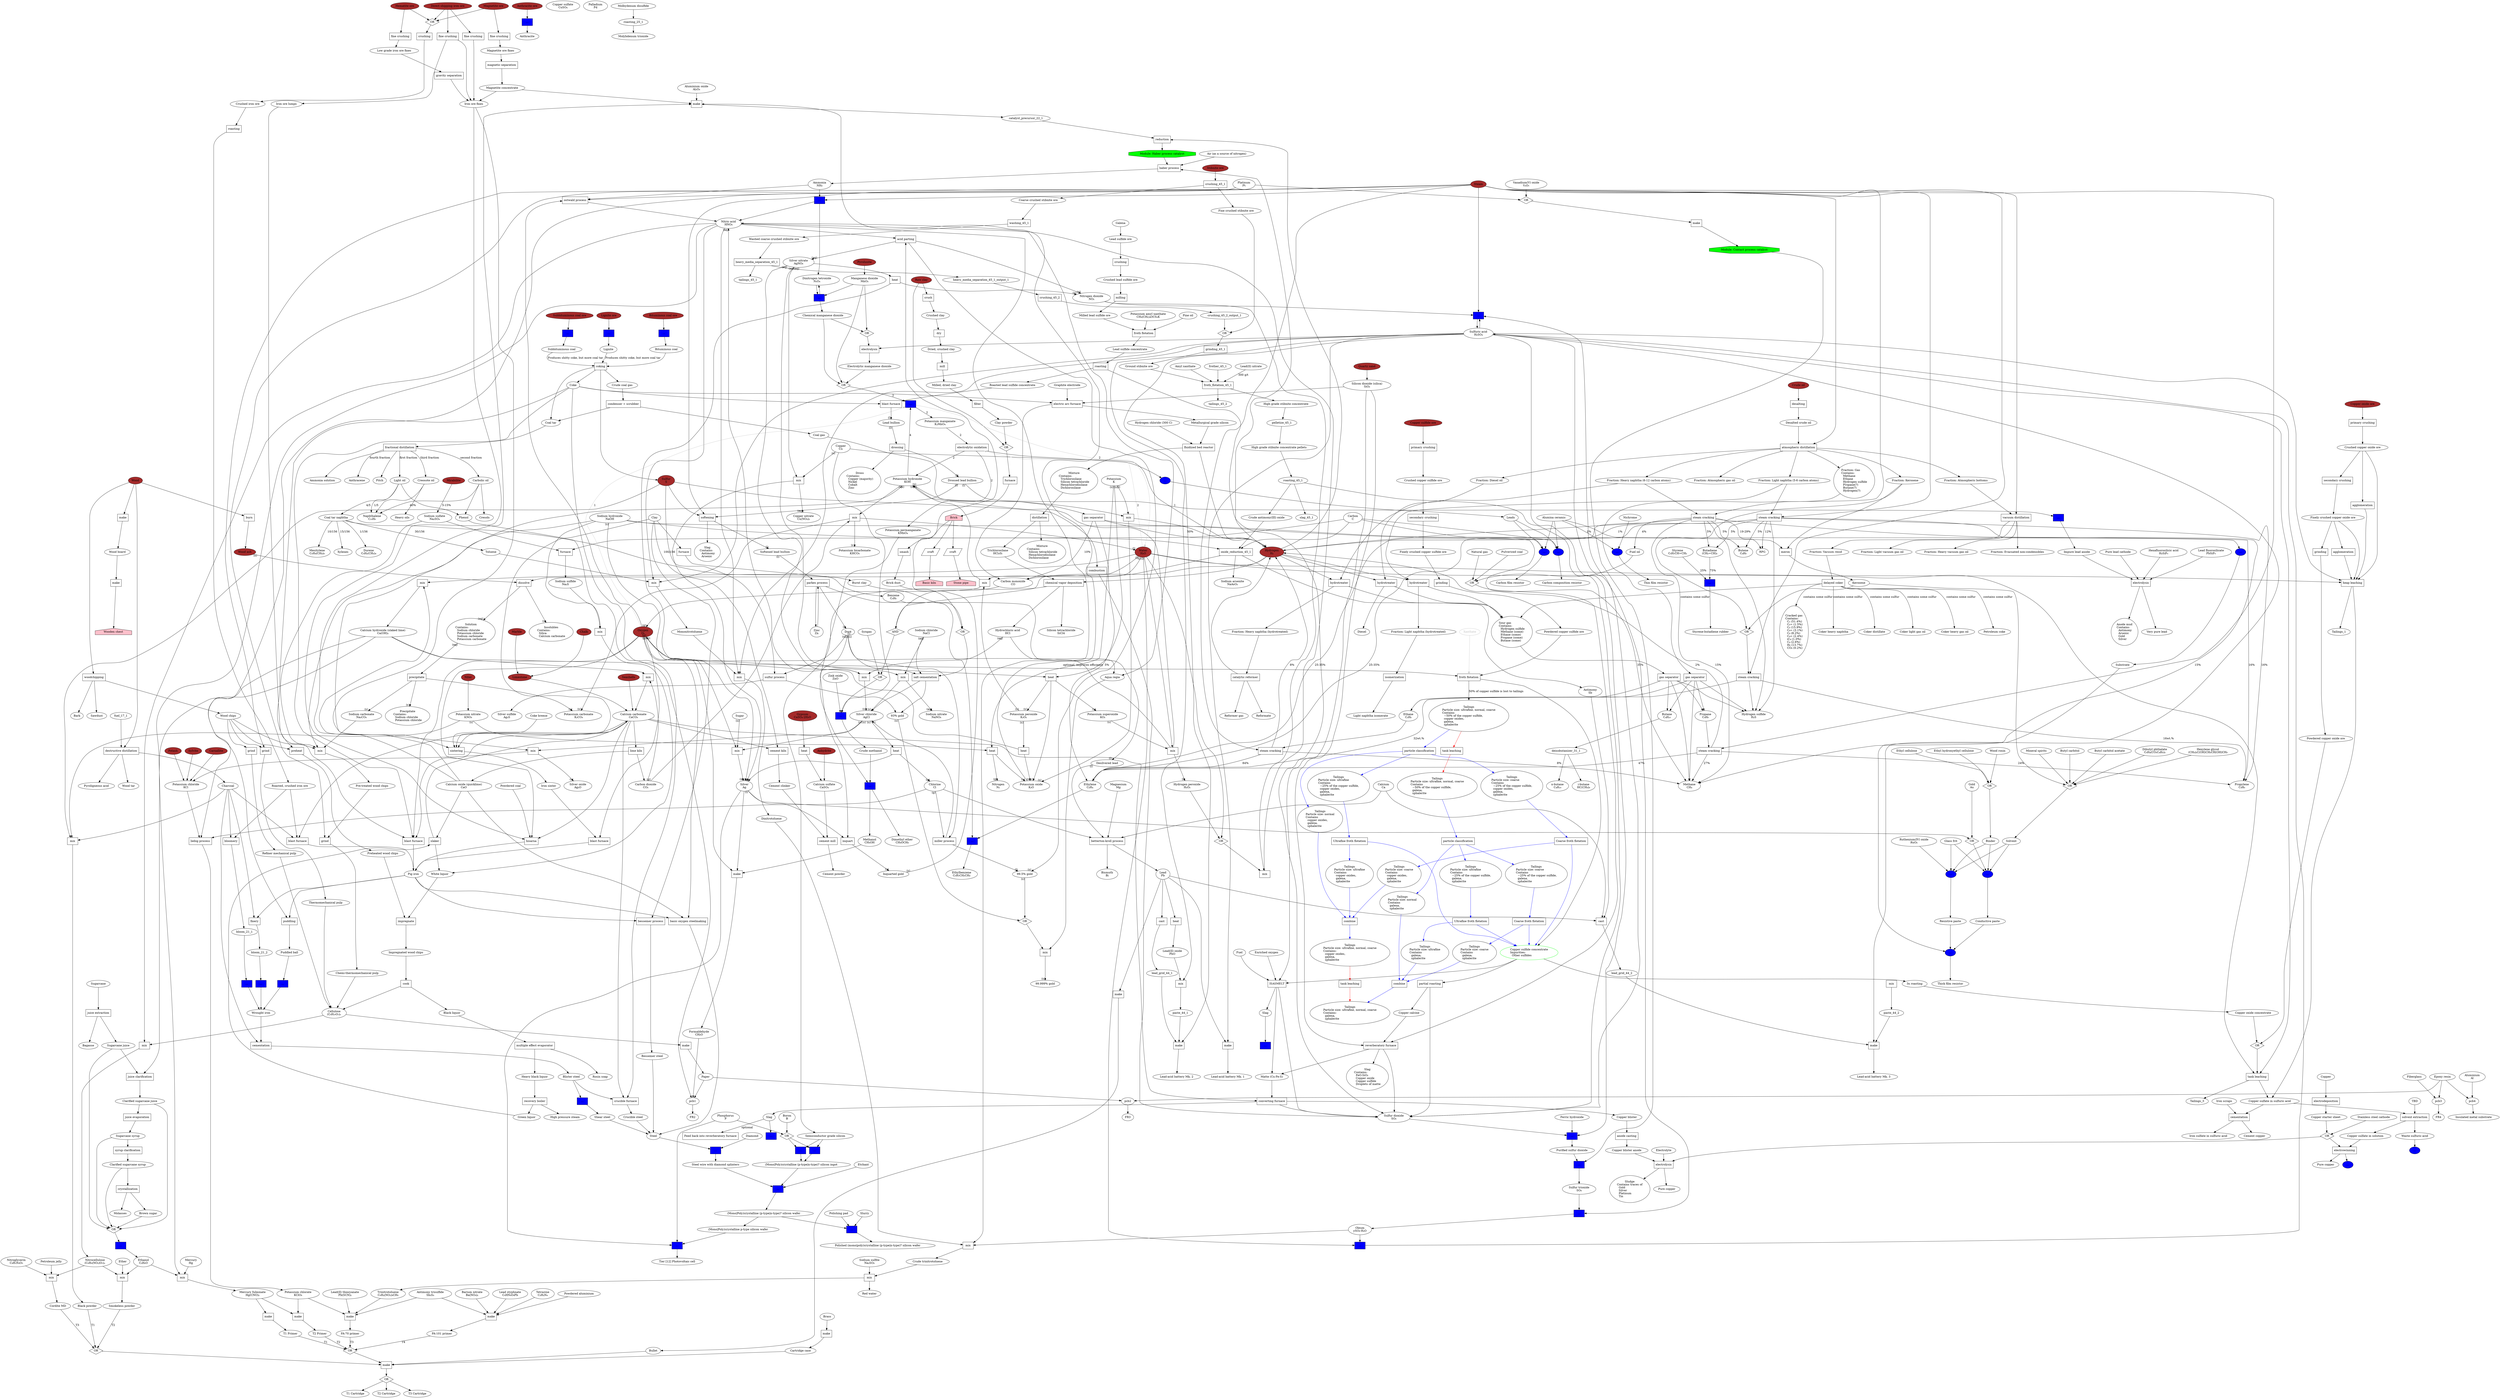 digraph {
	color=darkgreen

	"Aluminium oxide"                  [label="Aluminium oxide\nAl₂O₃"                                                                  ]
	"Aluminium"                        [label="Aluminium\nAl"                                                                           ]
	"Ammonia"                          [label="Ammonia\nNH₃"                                                                            ]
	"Anhydrite"                        [                                                  fillcolor=brown, style=filled                 ]
	"Anthracite ore"                   [                                                  fillcolor=brown, style=filled                 ]
	"Antimony trisulfide"              [label="Antimony trisulfide\nSb₂S₃"                                                              ]
	"Antimony"                         [label="Antimony\nSb"                                                                            ]
	"Barium nitrate"                   [label="Barium nitrate\nBa(NO₃)₂"                                                                ]
	"Basic kiln"                       [                                                  fillcolor=pink,  style=filled, shape="house"  ]
	"Benzene"                          [label="Benzene\nC₆H₆"                                                                           ]
	"Bismuth"                          [label="Bismuth\nBi"                                                                             ]
	"Bituminous coal ore"              [                                                  fillcolor=brown, style=filled                 ]
	"Boron"                            [label="Boron\nB"                                                                                ]
	"Brick"                            [                                                  fillcolor=pink,  style=filled, shape="house"  ]
	"Butadiene"                        [label="Butadiene\n(CH₂=CH)₂"                                                                    ]
	"Butane"                           [label="Butane\nC₄H₁₀"                                                                           ]
	"Butene"                           [label="Butene\nC₄H₈"                                                                            ]
	"Calcium carbonate"                [label="Calcium carbonate\nCaCO₃"                                                                ]
	"Calcium hydroxide"                [label="Calcium hydroxide (slaked lime)\nCa(OH)₂"                                                ]
	"Calcium oxide"                    [label="Calcium oxide (quicklime)\nCaO"                                                          ]
	"Calcium sulfate"                  [label="Calcium sulfate\nCaSO₄"                                                                  ]
	"Calcium"                          [label="Calcium\nCa"                                                                             ]
	"Carbon dioxide"                   [label="Carbon dioxide\nCO₂"                                                                     ]
	"Carbon monoxide"                  [label="Carbon monoxide\nCO"                                                                     ]
	"Carbon"                           [label="Carbon\nC"                                                                               ]
	"Carnallite"                       [                                                  fillcolor=brown, style=filled                 ]
	"Cellulose"                        [label="Cellulose\n(C₆H₁₀O₅)ₙ"                                                                   ]
	"Chalk"                            [                                                  fillcolor=brown, style=filled                 ]
	"Chlorine"                         [label="Chlorine\nCl"                                                                            ]
	"Clay"                             [                                                                                                ]
	"Copper nitrate"                   [label="Copper nitrate\nCu(NO₃)₂"                                                                ]
	"Copper oxide ore"                 [                                                  fillcolor=brown, style=filled                 ]
	"Copper sulfate"                   [label="Copper sulfate\nCuSO₄"                                                                   ]
	"Copper sulfide ore"               [                                                  fillcolor=brown, style=filled                 ]
	"Copper"                           [label="Copper\nCu"                                                                              ]
	"Crude oil"                        [                                                  fillcolor=brown, style=filled                 ]
	"Dibutyl phthalate"                [label="Dibutyl phthalate\nC₆H₄(CO₂C₄H₉)₂"                                                       ]
	"Dimethyl ether"                   [label="Dimethyl ether\nCH₃OCH₃"                                                                 ]
	"Dinitrogen tetroxide"             [label="Dinitrogen tetroxide\nN₂O₄"                                                              ]
	"Direct shipping iron ore"         [                                                  fillcolor=brown, style=filled                 ]
	"Durene"                           [label="Durene\nC₆H₂(CH₃)₄"                                                                      ]
	"Ethane"                           [label="Ethane\nC₂H₆"                                                                            ]
	"Ethanol"                          [label="Ethanol\nC₂H₆O"                                                                          ]
	"Ethylbenzene"                     [label="Ethylbenzene\nC₆H₅CH₂CH₃"                                                                ]
	"Ethylene"                         [label="Ethylene\nC₂H₄"                                                                          ]
	"Formaldehyde"                     [label="Formaldehyde\nCH₂O"                                                                      ]
	"Gold"                             [label="Gold\nAu"                                                                                ]
	"Gypsum"                           [label="Gypsum\nCaSO₄·2H₂O",                       fillcolor=brown, style=filled                 ]
	"Hematite ore"                     [                                                  fillcolor=brown, style=filled                 ]
	"Hexafluorosilicic acid"           [label="Hexafluorosilicic acid\nH₂SiF₆"                                                          ]
	"Hexylene glycol"                  [label="Hexylene glycol\n(CH₃)₂C(OH)CH₂CH(OH)CH₃"                                                ]
	"Hydrochloric acid"                [label="Hydrochloric acid\nHCl"                                                                  ]
	"Hydrogen peroxide"                [label="Hydrogen peroxide\nH₂O₂"                                                                 ]
	"Hydrogen sulfide"                 [label="Hydrogen sulfide\nH₂S"                                                                   ]
	"Hydrogen"                         [label="Hydrogen\nH",                              fillcolor=brown, style=filled                 ]
	"Hydrogen"                         [label="Hydrogen\nH₂"                                                                            ]
	"Lead fluorosilicate"              [label="Lead fluorosilicate\nPbSiF₆"                                                             ]
	"Lead styphnate"                   [label="Lead styphnate\nC₆HN₃O₈Pb"                                                               ]
	"Lead"                             [label="Lead\nPb"                                                                                ]
	"Lead(II) oxide"                   [label="Lead(II) oxide\nPbO"                                                                     ]
	"Lead(II) thiocyanate"             [label="Lead(II) thiocyanate\nPb(SCN)₂"                                                          ]
	"Lignite ore"                      [                                                  fillcolor=brown, style=filled                 ]
	"Limestone"                        [                                                  fillcolor=brown, style=filled                 ]
	"Magnesium"                        [label="Magnesium\nMg"                                                                           ]
	"Magnetite ore"                    [                                                  fillcolor=brown, style=filled                 ]
	"Manganese dioxide"                [label="Manganese dioxide\nMnO₂"                                                                 ]
	"Marble"                           [                                                  fillcolor=brown, style=filled                 ]
	"Mercury fulminate"                [label="Mercury fulminate\nHg(CNO)₂"                                                             ]
	"Mercury"                          [label="Mercury\nHg"                                                                             ]
	"Mesitylene"                       [label="Mesitylene\nC₆H₃(CH₃)₃"                                                                  ]
	"Methane"                          [label="Methane\nCH₄"                                                                            ]
	"Methanol"                         [label="Methanol\nCH₃OH"                                                                         ]
	"Mirabilite"                       [                                                  fillcolor=brown, style=filled                 ]
	"Module: Contact process catalyst" [                                                  fillcolor=green, style=filled, shape="octagon"]
	"Module: Haber process catalyst"   [                                                  fillcolor=green, style=filled, shape="octagon"]
	"Naphthalene"                      [label="Naphthalene\nC₁₀H₈"                                                                      ]
	"Niter"                            [                                                  fillcolor=brown, style=filled                 ]
	"Nitric acid"                      [label="Nitric acid\nHNO₃"                                                                       ]
	"Nitrocellulose"                   [label="Nitrocellulose\n(C₆H₉(NO₂)O₅)ₙ"                                                          ]
	"Nitrogen dioxide"                 [label="Nitrogen dioxide\nNO₂"                                                                   ]
	"Nitrogen"                         [label="Nitrogen\nN₂"                                                                            ]
	"Nitroglycerin"                    [label="Nitroglycerin\nC₃H₅N₃O₉"                                                                 ]
	"Oleum"                            [label="Oleum\nySO₃·H₂O"                                                                         ]
	"Oxygen"                           [label="Oxygen\nO₂",                               fillcolor=brown, style=filled                 ]
	"Palladium"                        [label="Palladium\nPd"                                                                           ]
	"Phosphorus"                       [label="Phosphorus\nP"                                                                           ]
	"Platinum"                         [label="Platinum\nPt"                                                                            ]
	"Potash"                           [                                                  fillcolor=brown, style=filled                 ]
	"Potassium amyl xanthate"          [label="Potassium amyl xanthate\nCH₃(CH₂)₄OCS₂K"                                                 ]
	"Potassium bicarbonate"            [label="Potassium bicarbonate\nKHCO₃"                                                            ]
	"Potassium carbonate"              [label="Potassium carbonate\nK₂CO₃"                                                              ]
	"Potassium chlorate"               [label="Potassium chlorate\nKClO₃"                                                               ]
	"Potassium chloride"               [label="Potassium chloride\nKCl"                                                                 ]
	"Potassium hydroxide"              [label="Potassium hydroxide\nKOH"                                                                ]
	"Potassium manganate"              [label="Potassium manganate\nK₂MnO₄"                                                             ]
	"Potassium nitrate"                [label="Potassium nitrate\nKNO₃"                                                                 ]
	"Potassium oxide"                  [label="Potassium oxide\nK₂O"                                                                    ]
	"Potassium permanganate"           [label="Potassium permanganate\nKMnO₄"                                                           ]
	"Potassium peroxide"               [label="Potassium peroxide\nK₂O₂"                                                                ]
	"Potassium superoxide"             [label="Potassium superoxide\nKO₂"                                                               ]
	"Potassium"                        [label="Potassium\nK"                                                                            ]
	"Propane"                          [label="Propane\nC₃H₈"                                                                           ]
	"Propylene"                        [label="Propylene\nC₃H₆"                                                                         ]
	"Pyrolusite"                       [                                                  fillcolor=brown, style=filled                 ]
	"Quartz sand"                      [                                                  fillcolor=brown, style=filled                 ]
	"Raw clay"                         [                                                  fillcolor=brown, style=filled                 ]
	"Ruthenium(IV) oxide"              [label="Ruthenium(IV) oxide\nRuO₂"                                                               ]
	"Seashells"                        [                                                  fillcolor=brown, style=filled                 ]
	"Silicon dioxide"                  [label="Silicon dioxide (silica)\nSiO₂"                                                          ]
	"Silicon tetrachloride"            [label="Silicon tetrachloride\nSiCl4"                                                            ]
	"Silver chloride"                  [label="Silver chloride\nAgCl"                                                                   ]
	"Silver nitrate"                   [label="Silver nitrate\nAgNO₃"                                                                   ]
	"Silver oxide"                     [label="Silver oxide\nAg₂O"                                                                      ]
	"Silver sulfide"                   [label="Silver sulfide\nAg₂S"                                                                    ]
	"Silver"                           [label="Silver\nAg"                                                                              ]
	"Sodium arsenite"                  [label="Sodium arsenite\nNaAsO₂"                                                                 ]
	"Sodium carbonate"                 [label="Sodium carbonate\nNa₂CO₃"                                                                ]
	"Sodium chloride"                  [label="Sodium chloride\nNaCl"                                                                   ]
	"Sodium hydroxide"                 [label="Sodium hydroxide\nNaOH"                                                                  ]
	"Sodium nitrate"                   [label="Sodium nitrate\nNaNO₃"                                                                   ]
	"Sodium sulfate"                   [label="Sodium sulfate\nNa₂SO₄"                                                                  ]
	"Sodium sulfide"                   [label="Sodium sulfide\nNa₂S"                                                                     ]
	"Sodium sulfite"                   [label="Sodium sulfite\nNa₂SO₃"                                                                  ]
	"Steam"                            [                                                  fillcolor=brown, style=filled                 ]
	"Stibnite ore"                     [                                                  fillcolor=brown, style=filled                 ]
	"Stone pipe"                       [                                                  fillcolor=pink,  style=filled, shape="house"  ]
	"Styrene"                          [label="Styrene\nC₆H₅CH=CH₂"                                                                     ]
	"Subbituminous coal ore"           [                                                  fillcolor=brown, style=filled                 ]
	"Sulfur dioxide"                   [label="Sulfur dioxide\nSO₂"                                                                     ]
	"Sulfur trioxide"                  [label="Sulfur trioxide\nSO₃"                                                                    ]
	"Sulfur"                           [label="Sulfur\nS",                                fillcolor=brown, style=filled                 ]
	"Sulfuric acid"                    [label="Sulfuric acid\nH₂SO₄"                                                                    ]
	"Sylvite"                          [                                                  fillcolor=brown, style=filled                 ]
	"Tetrazine"                        [label="Tetrazine\nC₂H₂N₄"                                                                       ]
	"Trichlorosilane"                  [label="Trichlorosilane\nHCl₃Si"                                                                 ]
	"Trinitrotoluene"                  [label="Trinitrotoluene\nC₆H₂(NO₂)₃CH₃"                                                          ]
	"Vanadium(V) oxide"                [label="Vanadium(V) oxide\nV₂O₅"                                                                 ]
	"Water"                            [label="Water\nH₂O",                               fillcolor=brown, style=filled                 ]
	"Wood ash"                         [                                                  fillcolor=brown, style=filled                 ]
	"Wood"                             [                                                  fillcolor=brown, style=filled                 ]
	"Wooden chest"                     [                                                  fillcolor=pink,  style=filled, shape="house"  ]
	"Zinc oxide"                       [label="Zink oxide\nZnO"                                                                         ]
	"Zinc"                             [label="Zinc\nZn"                                                                                ]
	"i-butane"                         [label="i-butane\nHC(CH₃)₃"                                                                      ]
	"n-butane"                         [label="n-butane\nC₄H₁₀"                                                                         ]

	// Coal
	subgraph {
		coking_20_1 [label="coking", shape="rect"]
		condenser_scrubber_20_1 [label="condenser + scrubber", shape="rect"]
		fractional_distillation_20_1 [label="fractional distillation", shape="rect"]
		gas_separator_20_1 [label="gas separator", shape="rect"]
		n_20_1 [label="...", shape="rect", fillcolor=blue, style=filled]
		n_20_2 [label="...", shape="rect", fillcolor=blue, style=filled]
		n_20_3 [label="...", shape="rect", fillcolor=blue, style=filled]
		n_20_4 [label="...", shape="rect", fillcolor=blue, style=filled]
		
		// "Metallurgical coal is needed to make coke because it
		// contains more carbon and less moisture than the thermal
		// coals used in power plants."

		"Anthracite ore" -> n_20_1
		"Bituminous coal ore" -> n_20_2
		"Subbituminous coal ore" -> n_20_3
		"Lignite ore" -> n_20_4

		n_20_1 -> "Anthracite"
		n_20_2 -> "Bituminous coal"
		n_20_3 -> "Subbituminous coal"
		n_20_4 -> "Lignite"
		
		"Lignite" -> coking_20_1 [label="Produces shitty coke, but more coal tar"]
		"Subbituminous coal" -> coking_20_1 [label="Produces shitty coke, but more coal tar"]
		
		// Anthracite lacks the pores to make good coke, and coal
		// other than bituminous is too impure. Technically, only some
		// bituminous coal is usable for making coke, but I'm not sure
		// we really want to complicate this further.
		"Bituminous coal" -> coking_20_1
		coking_20_1 -> "Coke"
		coking_20_1 -> "Coal tar"
		"Coal tar" -> fractional_distillation_20_1

		fractional_distillation_20_1 -> "Ammonia solution"
		fractional_distillation_20_1 -> "Light oil" [label="first fraction"]
		"Light oil" -> "Coal tar naphtha" [label="4/5"]
		"Light oil" -> "Naphthalene" [label="1/5"]
		"Light oil" -> "Phenol" [label="5-15%"]
		"Coal tar naphtha" -> "Benzene" [label="100/156"]
		"Coal tar naphtha" -> "Toluene" [label="30/156"]
		"Coal tar naphtha" -> "Xylenes" [label="15/156"]
		"Coal tar naphtha" -> "Mesitylene" [label="10/156"]
		"Coal tar naphtha" -> "Durene" [label="1/156"]

		// Pyridine exists, but we don't care about it

		fractional_distillation_20_1 -> "Carbolic oil" [label="second fraction"]
		"Carbolic oil" -> "Phenol"
		"Carbolic oil" -> "Cresols"
		"Carbolic oil" -> "Naphthalene" [label="40%"]

		fractional_distillation_20_1 -> "Creosote oil" [label="third fraction"]
		"Creosote oil" -> "Naphthalene"
		"Creosote oil" -> "Heavy oils"

		fractional_distillation_20_1 -> "Anthracene" [label="fourth fraction"]
		
		fractional_distillation_20_1 -> "Pitch"
		coking_20_1 -> "Sulfur"
		coking_20_1 -> "Crude coal gas"
		"Crude coal gas" -> condenser_scrubber_20_1
		condenser_scrubber_20_1 -> "Coal tar"
		condenser_scrubber_20_1 -> "Coal gas"
		// TODO: the bad outputs of the scrubber

		"Coal gas" -> gas_separator_20_1
		gas_separator_20_1 -> "Hydrogen" [label="50%"]
		gas_separator_20_1 -> "Methane" [label="35%"]
		gas_separator_20_1 -> "Carbon monoxide" [label="10%"]
		gas_separator_20_1 -> "Ethylene" [label="5%"]

		// 29.6 MJ/kg in coke
		// 20 MJ/m³ in coal gas

		// "The ordinary yield of tar in the manufacture of coal-gas
		// is between 4 and 5% of the weight of the coal."

		// "[coal tar's] heating-value is equal to the same weight of
		// best coal, but it is very difficult to burn it completely
		// without producing a great deal of evil-smelling smoke."

		// Bituminous coal 24-35 MJ/kg
		// Anthracite 26-33 MJ/kg
		// Lignite 10-20 MJ/kg
		
	}
	
	subgraph {
		// "10-12 MWh per ton of silicon"
		// 3 carbon electrodes that are gradually consumed
		distillation_5_1 [label="distillation", shape="rect"]
		furnace_5_1      [label="electric arc furnace", shape="rect"]
		heat_5_1         [label="chemical vapor deposition", shape="rect"]
		mix_5_1          [label="fluidized bed reactor", shape="rect"]
		mixture_5_1      [label="Mixture\nContains:\l  Trichlorosilane\l  Silicon tetrachloride\l  Hexachlorodisilane\l  Dichlorosilane\l"]
		mixture_5_2      [label="Mixture\nContains:\l  Silicon tetrachloride\l  Hexachlorodisilane\l  Dichlorosilane\l"]
		n_5_1 [label="...", shape="rect", fillcolor=blue, style=filled]
		n_5_2 [label="...", shape="rect", fillcolor=blue, style=filled]
		n_5_3 [label="...", shape="rect", fillcolor=blue, style=filled]
		n_5_4 [label="...", shape="rect", fillcolor=blue, style=filled]
		n_5_5 [label="...", shape="rect", fillcolor=blue, style=filled]
		n_5_6 [label="...", shape="rect", fillcolor=blue, style=filled]
		or_5_1 [label="OR", shape="diamond"]

		"Quartz sand"  -> "Silicon dioxide"

		"Graphite electrode" -> furnace_5_1
		"Silicon dioxide" -> furnace_5_1
		"Coke" -> furnace_5_1
		furnace_5_1 -> "Metallurgical grade silicon"
		furnace_5_1 -> "Carbon monoxide"
		
		"Metallurgical grade silicon" -> mix_5_1
		"Hydrogen chloride (300 C)" -> mix_5_1
		mix_5_1 -> "Hydrogen"
		mix_5_1 -> mixture_5_1
		mixture_5_1 -> distillation_5_1
		distillation_5_1 -> "Trichlorosilane"
		distillation_5_1 -> mixture_5_2
		"Trichlorosilane" -> heat_5_1
		"Hydrogen" -> heat_5_1
		heat_5_1 -> "Semiconductor grade silicon"
		heat_5_1 -> "Hydrochloric acid"
		heat_5_1 -> "Silicon tetrachloride"

		// Note that we only model one kind of doping, where the dopant is added during formation of the ingot/boule. We do not model diffusion. While these do create different kin
		"Semiconductor grade silicon" -> n_5_1
		"Semiconductor grade silicon" -> n_5_5
		"Boron" -> or_5_1
		"Phosphorus" -> or_5_1
		or_5_1 -> n_5_1
		or_5_1 -> n_5_5
		n_5_1 -> "(Mono|Poly)crystalline (p-type|n-type)? silicon ingot"
		n_5_5 -> "(Mono|Poly)crystalline (p-type|n-type)? silicon ingot"
		
		"Steel" -> n_5_3
		"Diamond" -> n_5_3
		n_5_3 -> "Steel wire with diamond splinters"
		"Steel wire with diamond splinters" -> n_5_2
		"Etchant" -> n_5_2
		"(Mono|Poly)crystalline (p-type|n-type)? silicon wafer" -> n_5_4
		"Polishing pad" -> n_5_4
		"Slurry" -> n_5_4
		n_5_4 -> "Polished (mono|poly)crystalline (p-type|n-type)? silicon wafer"

		"(Mono|Poly)crystalline (p-type|n-type)? silicon ingot" -> n_5_2
		n_5_2 -> "(Mono|Poly)crystalline (p-type|n-type)? silicon wafer"

		"(Mono|Poly)crystalline (p-type|n-type)? silicon wafer" -> "(Mono|Poly)crystalline p-type silicon wafer"
		"(Mono|Poly)crystalline p-type silicon wafer" -> n_5_6
		"Silver" -> n_5_6
		"Phosphorus" -> n_5_6
		n_5_6 -> "Tier [12] Photovoltaic cell"
	}

	subgraph  {
		color=grey
		"Xanthate" [fontcolor=grey, color=grey]
	}

	subgraph {
		cement_kiln_10_1    [label="cement kiln", shape="rect"]
		grind_10_1          [label="cement mill", shape="rect"]
		heat_10_1           [label="heat", shape="rect"]
		lime_kiln_10_1      [label="lime kiln", shape="rect"]
		mix_10_1            [label="mix", shape="rect"]
		mix_10_2            [label="mix", shape="rect"]
		
		"Marble" -> "Limestone"
		"Chalk" -> "Limestone"
		"Limestone" -> "Calcium carbonate"
		"Seashells" -> "Calcium carbonate"
		"Calcium carbonate" -> lime_kiln_10_1
		lime_kiln_10_1 -> "Calcium oxide"
		lime_kiln_10_1 -> "Carbon dioxide"

		"Water" -> mix_10_1
		"Calcium oxide" -> mix_10_1
		mix_10_1 -> "Calcium hydroxide"

		// Some of the second raw materials used are: clay, shale, sand, iron ore, bauxite, fly ash and slag.
		"Calcium carbonate" -> cement_kiln_10_1
		"Clay" -> cement_kiln_10_1
		cement_kiln_10_1 -> "Cement clinker"

		"Gypsum" -> heat_10_1
		heat_10_1 -> "Calcium sulfate"
		"Anhydrite" ->"Calcium sulfate"

		"Cement clinker" -> grind_10_1
		"Calcium sulfate" -> grind_10_1
		grind_10_1 -> "Cement powder"

		"Calcium hydroxide" -> mix_10_2
		"Carbon dioxide" -> mix_10_2
		mix_10_2 -> "Calcium carbonate"
	}

	subgraph {
		// TODO: wet sulfuric acid process
		
		combustion_14_1 [label="combustion", shape="rect"]
		n_14_2 [label="...", shape="rect", fillcolor=blue, style=filled]
		n_14_3 [label="...", shape="rect", fillcolor=blue, style=filled]
		n_14_4 [label="...", shape="rect", fillcolor=blue, style=filled]
		n_14_5 [label="...", shape="rect", fillcolor=blue, style=filled]
		n_14_6 [label="...", shape="rect", fillcolor=blue, style=filled]
		or_14_1 [label="OR", shape="diamond"];
		make_14_1 [label="make", shape="rect"];

		// TODO: exothermic process, heat can be recovered
		"Sulfur" -> combustion_14_1
		combustion_14_1 -> "Sulfur dioxide"
		
		// Contact process
		{
			// "Platinum was initially used as the catalyst for this
			// reaction; however, as it is susceptible to reacting
			// with arsenic impurities in the sulfur feedstock,
			// vanadium(V) oxide (V₂O₅) is now preferred."
			"Vanadium(V) oxide" -> or_14_1
			"Platinum" -> or_14_1
			or_14_1 -> make_14_1
			make_14_1 -> "Module: Contact process catalyst"
			
			"Sulfur dioxide" -> n_14_2
			"Sulfuric acid" -> n_14_2
			"Ferric hydroxide" -> n_14_2
			n_14_2 -> "Purified sulfur dioxide"

			"Purified sulfur dioxide" -> n_14_3
			"Module: Contact process catalyst" -> n_14_3
			n_14_3 -> "Sulfur trioxide"

			"Sulfur trioxide" -> n_14_4
			"Sulfuric acid" -> n_14_4
			n_14_4 -> "Oleum"

			"Oleum" -> n_14_5
			"Water" -> n_14_5
			n_14_5 -> "Sulfuric acid"
		}

		// Lead chamber process
		{
			"Sulfur dioxide" -> n_14_6
			"Steam" -> n_14_6
			// TODO: "Nitrogen oxides are produced by decomposition of niter in the presence of sulfuric acid, or by hydrolysis of nitrosylsulfuric acid"
			"Nitrogen dioxide" -> n_14_6
			"Sulfuric acid" -> n_14_6
			n_14_6 -> "Sulfuric acid"
		}
	}

	subgraph {		
		copper_15_1            [label="Copper"]
		electrodeposition_15_1 [label="electrodeposition", shape="rect"]
		or_15_1                [label="OR", shape="diamond"]
		
		copper_15_1 -> electrodeposition_15_1
		electrodeposition_15_1 -> "Copper starter sheet"
		"Copper starter sheet" -> or_15_1
		"Stainless steel cathode" -> or_15_1
	}

	// Copper sulfide liberation
	subgraph {
		{
			coarse_froth_flotation_0_1    [label="Coarse froth flotation", shape="rect"]
			coarse_froth_flotation_0_2    [label="Coarse froth flotation", shape="rect"]
			combine_0_1                   [label="combine", shape="rect"]
			combine_0_2                   [label="combine", shape="rect"]
			froth_flotation_0_1           [label="froth flotation", shape="rect"]
			grinding_0_1                  [label="grinding", shape="rect"]
			primary_crushing_0_1          [label="primary crushing", shape="rect"]
			secondary_crushing_0_1        [label="secondary crushing", shape="rect"]
			size_filtering_0_1            [label="particle classification", shape="rect"]
			size_filtering_0_2            [label="particle classification", shape="rect"]
			tank_leaching_0_1             [label="tank leaching", shape="rect"]
			tank_leaching_0_2             [label="tank leaching", shape="rect"]
			ultrafine_froth_flotation_0_1 [label="Ultrafine froth flotation", shape="rect"]
			ultrafine_froth_flotation_0_2 [label="Ultrafine froth flotation", shape="rect"]
			
			Tailings_0_1  [label="Tailings\nParticle size: ultrafine, normal, coarse\lContains\l  ~50% of the copper sulfide,\l  copper oxides,\l  galena,\l  sphalerite\l"]
			Tailings_0_2  [label="Tailings\nParticle size: ultrafine\lContains\l  ~25% of the copper sulfide,\l  copper oxides,\l  galena,\l  sphalerite\l"]
			Tailings_0_7  [label="Tailings\nParticle size: normal\lContains\l  copper oxides,\l  galena,\l  sphalerite\l"]
			Tailings_0_3  [label="Tailings\nParticle size: coarse\lContains\l  ~25% of the copper sulfide,\l  copper oxides,\l  galena,\l  sphalerite\l"]
			Tailings_0_4  [label="Tailings\nParticle size: coarse\lContains\l  copper oxides,\l  galena,\l  sphalerite\l"]
			Tailings_0_5  [label="Tailings\nParticle size: ultrafine\lContains\l  copper oxides,\l  galena,\l  sphalerite\l"]
			Tailings_0_8  [label="Tailings\nParticle size: ultrafine, normal, coarse\lContains\l  ~50% of the copper sulfide,\l  galena,\l  sphalerite\l"]
			Tailings_0_9  [label="Tailings\nParticle size: ultrafine\lContains\l  ~25% of the copper sulfide,\l  galena,\l  sphalerite\l"]
			Tailings_0_10 [label="Tailings\nParticle size: coarse\lContains\l  ~25% of the copper sulfide,\l  galena,\l  sphalerite\l"]
			Tailings_0_11 [label="Tailings\nParticle size: normal\lContains\l  galena,\l  sphalerite\l"]
			Tailings_0_12 [label="Tailings\nParticle size: ultrafine\lContains\l  galena,\l  sphalerite\l"]
			Tailings_0_13 [label="Tailings\nParticle size: coarse\lContains\l  galena,\l  sphalerite\l"]
			Tailings_0_14 [label="Tailings\nParticle size: ultrafine, normal, coarse\lContains:\l  copper oxides,\l  galena,\l  sphalerite\l"]
			Tailings_0_15 [label="Tailings\nParticle size: ultrafine, normal, coarse\lContains:\l  galena,\l  sphalerite\l"]

			copper_sulfide_concentrate_0_1 [label="Copper sulfide concentrate\nImpurities:\l  Other sulfides\l", color=green]

			
			"Copper sulfide ore" -> primary_crushing_0_1
			primary_crushing_0_1 -> "Crushed copper sulfide ore"
			"Crushed copper sulfide ore" -> secondary_crushing_0_1
			secondary_crushing_0_1 -> "Finely crushed copper sulfide ore"
			"Finely crushed copper sulfide ore" -> grinding_0_1
			grinding_0_1 -> "Powdered copper sulfide ore"
			"Powdered copper sulfide ore" -> froth_flotation_0_1
			froth_flotation_0_1 -> copper_sulfide_concentrate_0_1
			"Calcium hydroxide" -> froth_flotation_0_1 [label="optional, improves efficiency"]
			// TODO: we'll probably remove the need of Xanthate. There
			// are a dozen different xanthates, none of which are fun
			// to make, and different ores need different xanthates.
			"Xanthate" -> froth_flotation_0_1 [color=grey]
			froth_flotation_0_1 -> Tailings_0_1 [label="50% of copper sulfide is lost to tailings"]
		}

		{
			edge [color=blue]
			
			Tailings_0_1 -> size_filtering_0_1
			size_filtering_0_1 -> Tailings_0_2
			size_filtering_0_1 -> Tailings_0_3
			size_filtering_0_1 -> Tailings_0_7
			Tailings_0_2 -> ultrafine_froth_flotation_0_1
			ultrafine_froth_flotation_0_1 -> copper_sulfide_concentrate_0_1
			ultrafine_froth_flotation_0_1 -> Tailings_0_5
			
			Tailings_0_3 -> coarse_froth_flotation_0_1
			coarse_froth_flotation_0_1 -> copper_sulfide_concentrate_0_1
			coarse_froth_flotation_0_1 -> Tailings_0_4

			{
				Tailings_0_5 -> combine_0_1
				Tailings_0_4 -> combine_0_1
				Tailings_0_7 -> combine_0_1
				combine_0_1 -> Tailings_0_14
			}

			
			{
				edge [color=red]
				
				Tailings_0_14 -> tank_leaching_0_2
				tank_leaching_0_2 -> Tailings_0_15
			}
		}

		{
			edge [color=red]
			
			Tailings_0_1 -> tank_leaching_0_1
			tank_leaching_0_1 -> Tailings_0_8

			{
				edge [color=blue]
				
				Tailings_0_8 -> size_filtering_0_2
				size_filtering_0_2 -> Tailings_0_9
				size_filtering_0_2 -> Tailings_0_10
				size_filtering_0_2 -> Tailings_0_11
				Tailings_0_9 -> ultrafine_froth_flotation_0_2
				ultrafine_froth_flotation_0_2 -> copper_sulfide_concentrate_0_1
				ultrafine_froth_flotation_0_2 -> Tailings_0_12
				
				Tailings_0_10 -> coarse_froth_flotation_0_2
				coarse_froth_flotation_0_2 -> copper_sulfide_concentrate_0_1
				coarse_froth_flotation_0_2 -> Tailings_0_13
				
				{
					Tailings_0_11 -> combine_0_2
					Tailings_0_12 -> combine_0_2
					Tailings_0_13 -> combine_0_2
					combine_0_2 -> Tailings_0_15
				}
			}
		}
	}

	// Copper sulfide converting
	subgraph {
		anode_casting_11_1      [label="anode casting", shape="rect"]
		converting_furnace_11_1 [label="converting furnace", shape="rect"]
		copper_11_2             [label="Pure copper"]
		electrolysis_11_1       [label="electrolysis", shape="rect"]
		feed_back_11_1          [label="Feed back into reverberatory furnace", shape="rect"]
		n_11_2                  [label="...", shape="rect", fillcolor=blue, style=filled]
		slag_11_1               [label="Slag"]
		sludge_11_1             [label="Sludge\nContains traces of\l  Gold\l  Silver\l  Platinum\l  Tin\l"]

		"Matte (Cu-Fe-S)" -> converting_furnace_11_1
		converting_furnace_11_1 -> "Copper blister"
		"Calcium carbonate" -> converting_furnace_11_1
		converting_furnace_11_1 -> slag_11_1
		slag_11_1 -> n_11_2
		slag_11_1 -> feed_back_11_1 [label="optional"]
		converting_furnace_11_1 -> "Sulfur dioxide"
		"Copper blister" -> anode_casting_11_1
		anode_casting_11_1 -> "Copper blister anode"
		or_15_1 -> electrolysis_11_1
		"Electrolyte" -> electrolysis_11_1
		"Copper blister anode" -> electrolysis_11_1
		electrolysis_11_1 -> copper_11_2
		electrolysis_11_1 -> sludge_11_1
	}

	// Copper sulfide reverberatory furnace
	subgraph {
		or_1_1                    [label="OR", shape="diamond"]
		partial_roasting_1_1      [label="partial roasting", shape="rect"]
		reverberatory_furnace_1_1 [label="reverberatory furnace", shape="rect"]
		slag_1_1                  [label="Slag\nContains:\l  FeO.SiO₂\l  Copper oxide\l  Copper sulfide\l  Droplets of matte\l"]
		
		copper_sulfide_concentrate_0_1 -> partial_roasting_1_1
		partial_roasting_1_1 -> "Copper calcine"
		partial_roasting_1_1 -> "Sulfur dioxide"
		"Copper calcine" -> reverberatory_furnace_1_1
		reverberatory_furnace_1_1 -> slag_1_1
		reverberatory_furnace_1_1 -> "Sulfur dioxide"
		"Silicon dioxide" -> reverberatory_furnace_1_1
		"Pulverized coal" -> or_1_1
		"Fuel oil" -> or_1_1
		"Natural gas" -> or_1_1
		or_1_1 -> reverberatory_furnace_1_1
		reverberatory_furnace_1_1 -> "Matte (Cu-Fe-S)"
	}

	subgraph {
		tank_leaching_12_1 [label="tank leaching", shape="rect"]
	}

	// Copper sulfide ISASMELT
	subgraph {
		isasmelt_3_1 [label="ISASMELT", shape="rect"]
		n_3_1        [label="...", shape="rect", fillcolor=blue, style=filled]
		slag_3_1     [label="Slag"]

		copper_sulfide_concentrate_0_1 -> isasmelt_3_1
		"Silicon dioxide" -> isasmelt_3_1
		"Enriched oxygen" -> isasmelt_3_1
		"Fuel" -> isasmelt_3_1
		isasmelt_3_1 -> slag_3_1
		slag_3_1 -> n_3_1
		isasmelt_3_1 -> "Matte (Cu-Fe-S)"
		isasmelt_3_1 -> "Sulfur dioxide"
	}

	// Copper oxide
	subgraph {
		agglomeration_12_1      [label="agglomeration", shape="rect"]
		agglomeration_12_2      [label="agglomeration", shape="rect"]
		cementation_12_1        [label="cementation", shape="rect"]
		electrowinning_12_1     [label="electrowinning", shape="rect"]
		grinding_12_1           [label="grinding", shape="rect"]
		heap_leaching_12_1      [label="heap leaching", shape="rect"]
		primary_crushing_12_1   [label="primary crushing", shape="rect"]
		secondary_crushing_12_1 [label="secondary crushing", shape="rect"]
		solvent_extraction_12_1 [label="solvent extraction", shape="rect"]
		or_12_1 [label="OR", shape="diamond"]

		
		"Copper oxide ore" -> primary_crushing_12_1
		primary_crushing_12_1 -> "Crushed copper oxide ore"
		"Crushed copper oxide ore" -> agglomeration_12_1
		agglomeration_12_1 -> heap_leaching_12_1
		"Crushed copper oxide ore" -> heap_leaching_12_1
		"Crushed copper oxide ore" -> secondary_crushing_12_1
		secondary_crushing_12_1 -> "Finely crushed copper oxide ore"
		"Finely crushed copper oxide ore" -> agglomeration_12_2
		agglomeration_12_2 -> heap_leaching_12_1
		"Finely crushed copper oxide ore" -> heap_leaching_12_1
		"Finely crushed copper oxide ore" -> grinding_12_1
		grinding_12_1 -> "Powdered copper oxide ore"
		"Powdered copper oxide ore" -> or_12_1

		copper_sulfide_concentrate_0_1 -> "3x roasting"
		"3x roasting" -> "Copper oxide concentrate"
		"Copper oxide concentrate" -> or_12_1

		// TODO: why does tank leaching need water? and no sulfuric acid? while making copper sulfate?
		or_12_1 -> tank_leaching_12_1


		"Water" -> heap_leaching_12_1
		"Sulfuric acid" -> heap_leaching_12_1
		"Water" -> tank_leaching_12_1
		"Sulfuric acid" -> tank_leaching_12_1

		heap_leaching_12_1 -> Tailings_1
		tank_leaching_12_1 -> Tailings_3

		heap_leaching_12_1 -> "Copper sulfate in sulfuric acid"
		tank_leaching_12_1 -> "Copper sulfate in sulfuric acid"

		"Copper sulfate in sulfuric acid" -> solvent_extraction_12_1

		{
			n_12_1 [label="...", fillcolor=blue, style=filled]
			n_12_2 [label="...", fillcolor=blue, style=filled]

			"TBD" -> solvent_extraction_12_1
			solvent_extraction_12_1 -> "Copper sulfate in solution"
			solvent_extraction_12_1 -> "Waste sulfuric acid"
			"Waste sulfuric acid" -> n_12_1
			"Copper sulfate in solution" -> electrowinning_12_1
			electrowinning_12_1 -> "Pure copper"
			electrowinning_12_1 -> n_12_2

			or_15_1 -> electrowinning_12_1
		}

		"Copper sulfate in sulfuric acid" -> cementation_12_1
		{
			"Iron scraps" -> cementation_12_1
			cementation_12_1 -> "Cement copper"
			cementation_12_1 -> "Iron sulfate in sulfuric acid"
		}
	}

	subgraph {
		// TODO: "https://en.wikipedia.org/wiki/Resistor#Fixed_resistor"
		// TODO: "https://en.wikipedia.org/wiki/Capacitor_types"
		// TODO: "https://en.wikipedia.org/wiki/Inductor#Types"

		// https://link.springer.com/chapter/10.1007/978-3-319-48933-9_29
		
		n_13_1 [label="...", fillcolor=blue, style=filled]
		n_13_2 [label="...", fillcolor=blue, style=filled]
		n_13_3 [label="...", fillcolor=blue, style=filled]
		n_13_4 [label="...", fillcolor=blue, style=filled]
		n_13_5 [label="...", fillcolor=blue, style=filled]
		n_13_6 [label="...", fillcolor=blue, style=filled]
		n_13_7 [label="...", fillcolor=blue, style=filled]
		n_13_8 [label="...", fillcolor=blue, style=filled]
		or_13_1 [label="OR", shape="diamond"]
		or_13_2 [label="OR", shape="diamond"]
		or_13_3 [label="OR", shape="diamond"]
		solvent_13_1 [label="Solvent"]
		binder_13_1 [label="Binder"]
		
		"Copper" -> n_13_1
		n_13_1 -> "Leads"

		// TODO: "Alumina substrates are manufactured by blending
		// alumina powder, with an average particle size of around
		// 1 μm, together with small amounts of silica, magnesia and
		// calcia. These are either ball- or roll-milled for about
		// 10 h with lubricants, binders and solvents that ensure
		// thorough mixing. Most thick film substrates are less than
		// one millimeter thick, and the preferred method of
		// fabrication is sheet casting. A slurry is allowed to flow
		// out onto a smooth belt, and it passes under a metal doctor
		// blade which controls the resultant thickness. The material
		// is then dried in air to remove the solvent and, at this
		// stage, it is sometimes referred to as the green state
		// because of its color. The substrates are then fired in a
		// kiln for at least 12 h. A peak temperature of around 1500∘C
		// ensures that the materials are properly sintered. During
		// firing, the substrates can shrink by up to 20%, and this
		// needs to be taken into consideration for the formation of
		// the final substrate. The surface finish can be improved by
		// coating the surface with a thin, glassy layer (glazing),
		// which is done as an additional step at a lower temperature.
		
		// Resistors
		{
			// https://www.youtube.com/watch?v=wshRwO0MCSU - YAGEO Chip Resistors manufacturing process
			// https://threerollmill.com/documents/thick_film_paste.pdf
			
			"Leads" -> n_13_2
			"Carbon" -> n_13_2
			"Alumina ceramic" -> n_13_2
			n_13_2 -> "Carbon composition resistor"

			"Leads" -> n_13_3
			"Carbon" -> n_13_3
			"Alumina ceramic" -> n_13_3
			n_13_3 -> "Carbon film resistor"

			// TODO: pretty sure this isn't complete
			"Nichrome" -> n_13_4
			"Alumina ceramic" -> n_13_4
			n_13_4 -> "Thin film resistor"

			
			// Substrate
			"Alumina ceramic" -> n_13_5
			n_13_5 -> "Substrate"
			
			"Kerosene" -> or_13_2
			"Mineral spirits" -> or_13_2
			"Dibutyl phthalate" -> or_13_2
			"Butyl carbitol" -> or_13_2
			"Butyl carbitol acetate" -> or_13_2
			"Hexylene glycol" -> or_13_2
			or_13_2 -> solvent_13_1

			"Ethyl cellulose" -> or_13_3
			"Ethyl hydroxyethyl cellulose" -> or_13_3
			"Wood rosin" -> or_13_3
			or_13_3 -> binder_13_1

			// Also common nowadays are alloys of silver and palladium
			// or platinum, likely because they're cheaper than gold
			// while having most of the same properties.
			"Silver" -> or_13_1
			"Gold" -> or_13_1
			or_13_1 -> n_13_6
			"Glass frit" -> n_13_6
			solvent_13_1 -> n_13_6
			binder_13_1 -> n_13_6
			n_13_6 -> "Conductive paste"

			// Resistor paste
			"Ruthenium(IV) oxide" -> n_13_7
			"Glass frit" -> n_13_7
			solvent_13_1 -> n_13_7
			binder_13_1 -> n_13_7
			n_13_7 -> "Resistive paste"

			"Conductive paste" -> n_13_8
			"Resistive paste" -> n_13_8
			"Substrate" -> n_13_8
			n_13_8 -> "Thick film resistor"
			

			// "The most widely used thin-film cermet resistors are
			// compositions of silicon monoxide and chromium (SiO-Cr)
			// and are used primarily because of their high
			// sheet-resistances and their ability to form high-valued
			// resistors in a minimum of substrate area."
		}

		// https://www.youtube.com/watch?v=gFEYuaY35Vo - KEMET Ceramic Capacitor Manufacturing
		

		// There are many substrates for PCBs, but most of them are
		// not sufficiently different. We can focus on FR-2, FR-3 and
		// FR-4 to model technological progression.
		//
		// Additionally, aluminium-core PCBs are used for high-power applications

		"Phenol" -> pcb1
		"Formaldehyde" -> pcb1
		"Paper" -> pcb1
		pcb1 -> FR2

		"Paper" -> pcb2
		"Epoxy resin" -> pcb2
		pcb2 -> FR3

		"Fiberglass" -> pcb3
		// "brominated epoxy"
		"Epoxy resin" -> pcb3
		pcb3 -> FR4

		"Aluminium" -> pcb4
		"Epoxy resin" -> pcb4
		pcb4 -> "Insulated metal substrate"
	}

	// TNT
	subgraph {
		mix_18_6 [label="mix", shape="rect"]
		mix_18_7 [label="mix", shape="rect"]
		mix_18_8 [label="mix", shape="rect"]
		mix_18_9 [label="mix", shape="rect"]

		"Toluene" -> mix_18_6
		"Sulfuric acid" -> mix_18_6
		"Nitric acid" -> mix_18_6
		mix_18_6 -> "Mononitrotoluene"
		"Mononitrotoluene" -> mix_18_7
		"Sulfuric acid" -> mix_18_7
		"Nitric acid" -> mix_18_7
		mix_18_7 -> "Dinitrotoluene"
		"Dinitrotoluene" -> mix_18_8
		"Nitric acid" -> mix_18_8
		"Oleum" -> mix_18_8
		mix_18_8 -> "Crude trinitrotoluene"
		"Crude trinitrotoluene" -> mix_18_9
		"Sodium sulfite" -> mix_18_9
		mix_18_9 -> "Trinitrotoluene"
		mix_18_9 -> "Red water"

		// TODO: more detailed process
	}

	// Ammunition
	subgraph {
		furnace_17_1 [label="destructive distillation", shape="rect"]
		liebig_17_1  [label="liebig process", shape="rect"]
		machine_17_1 [label="make", shape="rect"]
		machine_17_2 [label="make", shape="rect"]
		machine_17_4 [label="make", shape="rect"]
		machine_17_5 [label="make", shape="rect"]
		machine_17_6 [label="make", shape="rect"]
		machine_17_7 [label="make", shape="rect"]
		machine_17_8 [label="make", shape="rect"]
		mix_17_1     [label="mix", shape="rect"]
		mix_17_2     [label="mix", shape="rect"]
		mix_17_3     [label="mix", shape="rect"]
		mix_17_4     [label="mix", shape="rect"]
		mix_17_5     [label="mix", shape="rect"]
		or_17_1      [label="OR", shape="diamond"]
		or_17_2      [label="OR", shape="diamond"]
		or_17_3      [label="OR", shape="diamond"]

		{rank=same; "T1 Primer"; "T2 Primer"; "FA-70 primer"; "PA-101 primer";}
		{rank=same; "T1 Cartridge"; "T2 Cartridge"; "T3 Cartridge";}
		{rank=same; "Black powder"; "Smokeless powder"; "Cordite MD";}
		{rank=same; "Bullet"; "Cartridge case"; or_17_1; or_17_3}
		{rank=same; machine_17_5; machine_17_6; machine_17_7; machine_17_8;}

		// TODO: do we need to use charcoal, or can we use normal coal
		// or coke? Also, if we use coal, do we still need sulfur?
		"Niter" -> "Potassium nitrate"
		"Potassium nitrate" -> mix_17_1
		"Charcoal" -> mix_17_1
		"Sulfur" -> mix_17_1
		mix_17_1 -> "Black powder"

		
		"Wood" -> furnace_17_1
		fuel_17_1 -> furnace_17_1
		furnace_17_1 -> "Pyroligneous acid"
		furnace_17_1 -> "Wood tar"
		furnace_17_1 -> "Charcoal"

		"Cellulose" -> mix_17_2
		"Nitric acid" -> mix_17_2
		mix_17_2 -> "Nitrocellulose"

		"Nitrocellulose" -> mix_17_4
		"Ether" -> mix_17_4
		"Ethanol" -> mix_17_4
		mix_17_4 -> "Smokeless powder"

		"Nitrocellulose" -> mix_17_3
		"Nitroglycerin" -> mix_17_3
		"Petroleum jelly" -> mix_17_3
		mix_17_3 -> "Cordite MD"

		// Bullet cases can also be made of aluminium or soft steel,
		// but in terms of Factorio progression, making either of
		// those is probably not easier than making brass, and there's
		// no real-world advantage to using them, other than weight.
		"Brass" -> machine_17_1
		machine_17_1 -> "Cartridge case"

		"Lead" -> machine_17_2
		machine_17_2 -> "Bullet"

		// TODO: https://www.petersoncartridge.com/technical-information/drawing-brass/
		"Bullet" -> machine_17_4
		"Cartridge case" -> machine_17_4
		"Black powder" -> or_17_1 [label="T1"]
		"Smokeless powder" -> or_17_1 [label="T2"]
		"Cordite MD" -> or_17_1 [label="T3"]
		or_17_1 -> machine_17_4
		"T1 Primer" -> or_17_3 [label="T1"]
		"T2 Primer" -> or_17_3 [label="T2"]
		"FA-70 primer" -> or_17_3 [label="T3"]
		"PA-101 primer" -> or_17_3 [label="T4"]
		or_17_3 -> machine_17_4
		machine_17_4 -> or_17_2
		or_17_2 -> "T1 Cartridge"
		or_17_2 -> "T2 Cartridge"
		or_17_2 -> "T3 Cartridge"
		
		"Mercury" -> mix_17_5
		"Nitric acid" -> mix_17_5
		"Ethanol" -> mix_17_5
		mix_17_5 -> "Mercury fulminate"
		"Mercury fulminate" -> machine_17_5
		machine_17_5 -> "T1 Primer"
		
		"Sylvite" -> "Potassium chloride"
		"Carnallite" -> "Potassium chloride"
		"Potash" -> "Potassium chloride"
		
		"Chlorine" -> liebig_17_1
		"Calcium hydroxide" -> liebig_17_1
		"Potassium chloride" -> liebig_17_1
		liebig_17_1 -> "Potassium chlorate"
		
		"Mercury fulminate" -> machine_17_6
		"Potassium chlorate" -> machine_17_6
		machine_17_6 -> "T2 Primer"
		
		"Potassium chlorate" -> machine_17_7
		"Lead(II) thiocyanate" -> machine_17_7
		"Antimony trisulfide" -> machine_17_7
		"Trinitrotoluene" -> machine_17_7
		machine_17_7 -> "FA-70 primer"

		"Lead styphnate" -> machine_17_8
		"Barium nitrate" -> machine_17_8
		"Antimony trisulfide" -> machine_17_8
		"Powdered aluminium" -> machine_17_8
		"Tetrazine" -> machine_17_8
		machine_17_8 -> "PA-101 primer"
	}

	// Cellulose
	subgraph {
		grind_19_1        [label="grind", shape="rect"]
		grind_19_2        [label="grind", shape="rect"]
		grind_19_3        [label="grind", shape="rect"]
		make_19_1         [label="make", shape="rect"]
		mix_19_1          [label="mix", shape="rect"]
		woodchipping_19_1 [label="woodchipping", shape="rect"]

		"Wood" -> woodchipping_19_1
		woodchipping_19_1 -> "Wood chips"
		woodchipping_19_1 -> "Bark"
		woodchipping_19_1 -> "Sawdust"


		// Steam treatment significantly reduces the total energy
		// needed to make the pulp and decreases the damage (cutting)
		// to fibres
		"Wood chips" -> grind_19_1
		grind_19_1 -> "Refiner mechanical pulp"
		"Refiner mechanical pulp" -> "Cellulose"

		"Wood chips" -> grind_19_2
		"Steam" -> grind_19_2
		grind_19_2 -> "Thermomechanical pulp"
		"Thermomechanical pulp" -> "Cellulose"

		"Sodium carbonate" -> mix_19_1
		"Sodium hydroxide" -> mix_19_1
		"Sodium sulfate" -> mix_19_1
		"Wood chips" -> mix_19_1
		mix_19_1 -> "Pre-treated wood chips"
		"Pre-treated wood chips" -> grind_19_3
		"Steam" -> grind_19_3
		grind_19_3 -> "Chemi-thermomechanical pulp"
		"Chemi-thermomechanical pulp" -> "Cellulose"

		// Mechanical pulp mills use large amounts of energy, mostly
		// electricity to power motors which turn the grinders. A
		// rough estimate of the electrical energy needed is 10,000
		// megajoules (MJ) per tonne of pulp (2,750 kWh per tonne)

		// TODO: other sources of fiber, such as bamboo, straw, …

		// Stainless steels is used extensively in the pulp and paper
		// industry[11] for two primary reasons, to avoid iron
		// contamination of the product and their corrosion resistance
		// to the various chemicals used in the papermaking
		// process.

		// It enabled the recovery and reuse of the inorganic pulping
		// chemicals such that a kraft mill is a nearly closed-cycle
		// process with respect to inorganic chemicals

		// Wetting needs normal steam. Burning black liquor produces
		// high pressure steam, which can be used to generate power,
		// yielding normal steam to be used for wetting.

		// Kraft process
		subgraph {
			cook_19_1_1                       [label="cook", shape="rect"]
			furnace_19_1_1                    [label="furnace", shape="rect"]
			impregnate_19_1_1                 [label="impregnate", shape="rect"]
			mix_19_1_1                        [label="mix", shape="rect"]
			multiple_effect_evaporator_19_1_1 [label="multiple effect evaporator", shape="rect"]
			preheat_19_1_1                    [label="preheat", shape="rect"]
			recovery_boiler_19_1_1            [label="recovery boiler", shape="rect"]
			slaker_19_1_1                     [label="slaker", shape="rect"]

			
			"Wood chips" -> preheat_19_1_1
			"Steam" -> preheat_19_1_1
			preheat_19_1_1 -> "Preheated wood chips"

			"Preheated wood chips" -> impregnate_19_1_1
			"White liquor" -> impregnate_19_1_1
			impregnate_19_1_1 -> "Impregnated wood chips"

			"Impregnated wood chips" -> cook_19_1_1
			cook_19_1_1 -> "Black liquor"
			cook_19_1_1 -> "Cellulose"

			"Black liquor" -> multiple_effect_evaporator_19_1_1
			multiple_effect_evaporator_19_1_1 -> "Heavy black liquor"
			multiple_effect_evaporator_19_1_1 -> "Rosin soap"

			"Heavy black liquor" -> recovery_boiler_19_1_1
			recovery_boiler_19_1_1 -> "High pressure steam"
			recovery_boiler_19_1_1 -> "Green liquor"
			"Green liquor" -> slaker_19_1_1
			"Calcium oxide" -> slaker_19_1_1
			slaker_19_1_1 -> "White liquor"
			slaker_19_1_1 -> "Calcium carbonate"

			// There is also thenardite, which turns into mirabilite,
			// and glauberite. Both are less common than mirabilite.
			"Mirabilite" -> "Sodium sulfate"
			"Sodium sulfate" -> furnace_19_1_1
			"Carbon" -> furnace_19_1_1
			furnace_19_1_1 -> "Sodium sulfide"
			"Sodium hydroxide" -> mix_19_1_1
			"Sodium sulfide" -> mix_19_1_1
			mix_19_1_1 -> "White liquor"

			// Sodium sulfate is also a by-product of other chemical
			// processes, such as the production of hydrochloric acid.
		}

		// TODO: technically there's bleached and unbleached cellulose and thus paper
		"Cellulose" -> make_19_1
		make_19_1 -> "Paper"

		// TODO: there are also the Sulfite process and Soda pulping.
	}


	// Iron
	subgraph {
		// TODO: add slag and flue gases
		
		// Direct reduced iron processes for steelmaking exist, but
		// might not fit into our mod.

		/*
		Our iron/steel progression looks like this:
		0. Making pig iron using
		a. Blast furnace
		b. Blast furnace with oxygen injection
		c. HIsarna process
		1. Making wrought iron using
		a. Bloomery
		b. Finery
		(Potting and stamping, which we are skipping)
		c. Puddling
		2. Making steel using
		a. cementation
		b. Bessemer process
		(We're skipping the open hearth furnace; IRL it was easier than the
		Bessemer process because it was slower, which we don't care about.)
		c. basic oxygen steelmaking
		(We're skipping the electric arc furnace, because we don't have scrap steel)

		1 and 2 occur somewhat in parallel, with most gating happening
		due to the use of coke.

		In the real world, there were different qualities of steel.
		Cementation produced blister steel, which had to be refined
		into shear steel, later crucible steel. And steel produced by
		the bessemer process, while being much cheaper, also was
		inferior to crucible steel. In Factorio, we can't easily model
		different qualities of steel, so we'll have to tweak
		quantities of steel produced instead. One implication is that
		the Bessemer process will deprecate the cementation process,
		while IRL the two existed side by side.
		*/

		crushing_21_1 [label="crushing", shape="rect"]
		crushing_21_2 [label="fine crushing", shape="rect"]
		crushing_21_3 [label="fine crushing", shape="rect"]
		crushing_21_4 [label="fine crushing", shape="rect"]
		crushing_21_5 [label="fine crushing", shape="rect"]
		roasting_21_1 [label="roasting", shape="rect"]
		sintering_21_1 [label="sintering", shape="rect"]
		bloomery_21_1 [label="bloomery", shape="rect"]
		finery_21_1 [label="finery", shape="rect"]
		cementation_21_1 [label="cementation", shape="rect"]
		bessemer_21_1 [label="bessemer process", shape="rect"]
		blast_furnace_21_1 [label="blast furnace", shape="rect"]
		blast_furnace_21_2 [label="blast furnace", shape="rect"]
		blast_furnace_21_3 [label="blast furnace", shape="rect"]
		hisarna_21_1 [label="hisarna", shape="rect"]
		crucible_furnace_21_1 [label="crucible furnace", shape="rect"]
		puddling_21_1 [label="puddling", shape="rect"]
		gravity_21_1 [label="gravity separation", shape="rect"]
		magnetic_separation_21_1 [label="magnetic separation", shape="rect"]
		bos_21_1 [label="basic oxygen steelmaking", shape="rect"]
		n_21_1 [label="...", shape="rect", fillcolor=blue, style=filled]
		n_21_2 [label="...", shape="rect", fillcolor=blue, style=filled]
		n_21_3 [label="...", shape="rect", fillcolor=blue, style=filled]
		n_21_4 [label="...", shape="rect", fillcolor=blue, style=filled]
		or_21_1 [label="OR", shape="diamond"]

		{rank=same; "Direct shipping iron ore"; "Hematite ore"; "Magnetite ore";}
		{rank=same; crushing_21_1; crushing_21_2; crushing_21_3; crushing_21_4; crushing_21_5;}
		{rank=same; "Low grade iron ore fines"; "Magnetite ore fines";}
		{rank=same; "Iron ore fines"; "Iron ore lumps"; "Crushed iron ore";}
		{rank=same; blast_furnace_21_1; blast_furnace_21_2; blast_furnace_21_3; hisarna_21_1;}
		{rank=same; n_21_1; n_21_2; n_21_3;}
		
		"Direct shipping iron ore" -> crushing_21_2
		crushing_21_2 -> "Iron ore fines"
		crushing_21_2 -> "Iron ore lumps"

		"Direct shipping iron ore" -> crushing_21_3
		crushing_21_3 -> "Iron ore fines"

		// European average bloom sizes quickly rose to 300 kg, where
		// they levelled off until the demise of the bloomery.

		// TODO: this recipe makes it impossible to turn crushed ore
		// into fines, because we throw all qualities into the same
		// bucket.
		"Direct shipping iron ore" -> or_21_1
		"Hematite ore" -> or_21_1
		"Magnetite ore" -> or_21_1
		or_21_1 -> crushing_21_1
		crushing_21_1 -> "Crushed iron ore"
		"Crushed iron ore" -> roasting_21_1
		roasting_21_1 -> "Roasted, crushed iron ore"

		// Bloomeries, making wrought iron
		"Roasted, crushed iron ore" -> bloomery_21_1
		// TODO: could we also use coal/coke?
		"Charcoal" -> bloomery_21_1
		bloomery_21_1 -> bloom_21_1
		bloom_21_1 -> n_21_1
		n_21_1 -> "Wrought iron"
		// In the real world, the slag may contain enough iron to be
		// worth feeding back into the bloomery. We choose to avoid
		// that complexity.

		
		"Iron ore fines" -> sintering_21_1
		"Calcium carbonate" -> sintering_21_1
		"Coke breeze" -> sintering_21_1
		"Clay" -> sintering_21_1
		sintering_21_1 -> "Iron sinter"
		
		// Blast furnaces, making pig iron
		// 
		// Note that the blast furnace and finery must use charcoal
		// (or some other clean source of energy we won't have yet),
		// and cannot use coal or coke. Coal contains too much sulfur,
		// which we can't all remove. If we have a blast furnace with
		// mechanized air blowing, then we can increase the amount of
		// calcium carbonate to remove all of the sulfur.
		//
		// The reliance on charcoal also puts a limit to how big we
		// can make the blast furnace, as charcoal can't carry as much
		// weight as coke.
		"Roasted, crushed iron ore" -> blast_furnace_21_1
		"Charcoal" -> blast_furnace_21_1
		"Calcium carbonate" -> blast_furnace_21_1
		blast_furnace_21_1 -> "Pig iron"

		"Iron sinter" -> blast_furnace_21_2
		"Oxygen" -> blast_furnace_21_2
		blast_furnace_21_2 -> "Pig iron"

		"Iron ore lumps" -> blast_furnace_21_3
		"Calcium carbonate" -> blast_furnace_21_3
		"Coke" -> blast_furnace_21_3
		"Oxygen" -> blast_furnace_21_3
		blast_furnace_21_3 -> "Pig iron"

		"Hematite ore" -> crushing_21_4
		crushing_21_4 -> "Low grade iron ore fines"
		"Low grade iron ore fines" -> gravity_21_1
		gravity_21_1 -> "Iron ore fines"

		"Magnetite ore" -> crushing_21_5
		crushing_21_5 -> "Magnetite ore fines"
		"Magnetite ore fines" -> magnetic_separation_21_1
		magnetic_separation_21_1 -> "Magnetite concentrate"
		"Magnetite concentrate" -> "Iron ore fines"
		
		// Fineries, turning pig iron into wrought iron
		"Pig iron" -> finery_21_1
		"Charcoal" -> finery_21_1
		finery_21_1 -> bloom_21_2
		bloom_21_2 -> n_21_2
		n_21_2 -> "Wrought iron"

		// Puddling, turning pig iron into wrought iron
		//
		// Technically, dry puddling can only use white cast iron. We
		// could add a step for refining grey cast iron to white cast
		// iron, but let's just pretend that happens internally.
		//
		// There's also wet puddling, where rusted iron is added to
		// the mix, but we don't have rust… And at this point, we also
		// don't have a way of pumping pure oxygen in there.
		"Pig iron" -> puddling_21_1
		"Coke" -> puddling_21_1
		puddling_21_1 -> "Puddled ball"
		"Puddled ball" -> n_21_3
		n_21_3 -> "Wrought iron"

		// Cementation, turning wrought iron into steel
		//
		// In real history, the cementation process used specific
		// wrought iron from Sweden because it was so exceptionally
		// pure. We'll pretend that all wrought iron is great.
		"Wrought iron" -> cementation_21_1
		"Charcoal" -> cementation_21_1
		cementation_21_1 -> "Blister steel"
		"Blister steel" -> n_21_4
		n_21_4 -> "Shear steel"

		// Crucible steel, an improvement on cementation
		"Blister steel" -> crucible_furnace_21_1
		// TODO: gas is also fine. anything hot, really; the steel is
		// not interacting with the fuel.
		"Coke" -> crucible_furnace_21_1
		"Calcium carbonate" -> crucible_furnace_21_1
		crucible_furnace_21_1 -> "Crucible steel"
		// Because no oxygen was blown through the steel, it exceeded
		// Bessemer steel in both quality and hardenability, so
		// Huntsman's process was used for manufacturing tool steel
		// until better methods, utilizing an electric arc, were
		// developed in the early 20th century
		//
		// Quality problems, such as brittleness caused by nitrogen in
		// the blowing air,[37] prevented Bessemer steel from being
		// used for many structural applications.[38] Open-hearth
		// steel was suitable for structural applications

		// The Bessemer process, turning pig iron into steel
		"Pig iron" -> bessemer_21_1
		"Clay" -> bessemer_21_1
		bessemer_21_1 -> "Bessemer steel"
		
		// Basic oxygen steelmaking, turning pig iron into steel
		"Pig iron" -> bos_21_1
		"Oxygen" -> bos_21_1
		// TODO: one can also use dolomite instead of calcium oxide,
		// TODO: the calcium oxide is used as lining. should it be part of the steel recipe, or part of building the furnace?
		"Calcium oxide" -> bos_21_1
		bos_21_1 -> "Steel"

		"Iron ore fines" -> hisarna_21_1
		"Powdered coal" -> hisarna_21_1
		"Oxygen" -> hisarna_21_1
		"Calcium carbonate" -> hisarna_21_1
		hisarna_21_1 -> "Pig iron"
		
		"Shear steel" -> "Steel"
		"Crucible steel" -> "Steel"
		"Bessemer steel" -> "Steel"

		// Modern furnaces will take a charge of iron of up to 400
		// tons[4] and convert it into steel in less than 40 minutes,
		// compared to 10–12 hours in an open hearth furnace.

		// Modern: 1t of pig iron = 1.5t iron ore, 1t of coke, 0.5t limestone, 3.5t air

		// For comparison, an average size charge for a puddling
		// furnace was 800–900 lb (360–410 kg)[10] while a Bessemer
		// converter charge was 15 short tons (13,600 kg). The
		// puddling process could not be scaled up, being limited by
		// the amount that the puddler could handle. It could only be
		// expanded by building more furnaces.
	}

	subgraph {
		ostwald_22_1 [label="ostwald process", shape="rect"]
		haber_22_1 [label="haber process", shape="rect"]
		air_22_1 [label="Air (as a source of nitrogen)"]
		make_22_1 [label="make", shape="rect"]
		reduction_22_1 [label="reduction", shape="rect"]
		
		"Ammonia" -> ostwald_22_1
		"Oxygen" -> ostwald_22_1
		"Platinum" -> ostwald_22_1
		ostwald_22_1 -> "Nitric acid"

		air_22_1 -> haber_22_1
		"Hydrogen" -> haber_22_1
		"Module: Haber process catalyst" -> haber_22_1
		// Wikipedia claims that triethanolamine is used in the haber
		// process to capture CO2. Elsewhere, Wikipedia claims that
		// monoenaolamine is used for CO2 scrubbing instead. And the
		// world complains that making ammonia releases way too much
		// CO2, so I'm not sure how much scrubbing is actually
		// happening… That's why we're not including it at all.
		haber_22_1 -> "Ammonia"

		// We somewhat simplify the creation of the catalyst, by not first reducing magnetite, making wüstite.		
		"Magnetite concentrate" -> make_22_1
		"Aluminium oxide" -> make_22_1
		"Calcium oxide" -> make_22_1
		"Potassium oxide" -> make_22_1
		make_22_1 -> catalyst_precursor_22_1

		catalyst_precursor_22_1 -> reduction_22_1
		"Hydrogen" -> reduction_22_1
		reduction_22_1 -> "Module: Haber process catalyst"
		
		// The development of hydrogen-resistant chromium-molybdenum
		// steels made it possible to construct single-walled pipes
	}

	subgraph {
		"Molbydenum disulfide" -> roasting_25_1
		roasting_25_1 -> "Molybdenum trioxide"
	}

	subgraph {
		make_26_1 [label="make", shape="rect"]
		
		"Methanol" -> make_26_1
		// Using a catalyst based on iron and molybdenum is more
		// common nowadays, as it is more economical. Unfortunately,
		// there is little documentation on how the catalyst is made,
		// so we opt for the much simpler silver-based one.
		"Silver" -> make_26_1
		"Oxygen" -> make_26_1
		make_26_1 -> "Formaldehyde"
	}

	subgraph  {
		"Silver"
	}

	subgraph {
		// https://www.youtube.com/watch?v=wPox7MUbvqs
		
		or_28_1 [label="OR", shape="diamond"]
		and_28_1 [label="AND", shape="diamond"]
		n_28_1 [label="...", shape="rect", fillcolor=blue, style=filled]
		mix_28_1 [label="...", shape="rect", fillcolor=blue, style=filled]
		
		"Carbon monoxide" -> and_28_1
		"Hydrogen" -> and_28_1
		and_28_1 -> or_28_1
		"Syngas" -> or_28_1
		
		or_28_1 -> mix_28_1
		"Copper" -> mix_28_1
		"Zinc oxide" -> mix_28_1
		mix_28_1 -> "Crude methanol"

		"Crude methanol" -> n_28_1
		"Potassium permanganate" -> n_28_1
		n_28_1 -> "Dimethyl ether"
		n_28_1 -> "Methanol"
	}

	subgraph {
		electrolytic_oxidation_29_1 [label="electrolytic oxidation", shape="rect"]
		n_29_1 [label="...", shape="rect", fillcolor=blue, style=filled]
		or_29_1 [label="OR", shape="diamond"]

		"Manganese dioxide" -> or_29_1
		"Chemical manganese dioxide" -> or_29_1
		"Electrolytic manganese dioxide" -> or_29_1
		or_29_1 -> n_29_1 [label="2"]
		
		"Potassium hydroxide" -> n_29_1 [label="4"]
		"Oxygen" -> n_29_1 [label="1", color=grey]
		n_29_1 -> "Potassium manganate" [label="2"]
		n_29_1 -> "Water" [label="2", color=grey]
		"Potassium manganate" -> electrolytic_oxidation_29_1 [label="2"]
		"Water" -> electrolytic_oxidation_29_1 [label="2", color=grey]
		electrolytic_oxidation_29_1 -> "Potassium permanganate" [label="2"]
		electrolytic_oxidation_29_1 -> "Potassium hydroxide" [label="2"]
		electrolytic_oxidation_29_1 -> "Hydrogen" [label="1"]
	}

	subgraph {
		n_30_1 [label="...", shape="rect", fillcolor=blue, style=filled]
		n_30_2 [label="...", shape="rect", fillcolor=blue, style=filled]
		electrolysis_30_1 [label="electrolysis", shape="rect"]
		or_30_1 [label="OR", shape="diamond"]
		
		"Pyrolusite" -> "Manganese dioxide"
		"Manganese dioxide" -> n_30_1
		"Dinitrogen tetroxide" -> n_30_1
		n_30_1 -> "Chemical manganese dioxide"
		n_30_1 -> "Dinitrogen tetroxide"

		"Manganese dioxide" -> or_30_1
		"Chemical manganese dioxide" -> or_30_1
		or_30_1 -> electrolysis_30_1
		"Sulfuric acid" -> electrolysis_30_1
		// TODO: what's used for the electrodes?
		electrolysis_30_1 -> "Electrolytic manganese dioxide"

		"Ammonia" -> n_30_2
		"Steam" -> n_30_2
		n_30_2 -> "Dinitrogen tetroxide"
		n_30_2 -> "Nitric acid"
	}

	// Petroleum
	subgraph {
		// Crude oil
		
		// Acrylic acid
		// Alkenes (olefins)
		// Aromatic petrochemicals
		// Asphalt
		// Bulk tar
		// Butene
		// [x] Diesel fuel
		// Ethylene
		// Fuel oil
		// Gasoline
		// [x] Jet fuel
		// [x] Kerosene
		// Liquefied petroleum gas
		// Lubricants
		// Para-Xylene
		// Paraffin wax
		// Petroleum coke
		// Propylene
		// Sulfur or sulfuric acid
		// Wax


		// The alkanes from pentane (C5H12) to octane (C8H18) are
		// refined into gasoline, the ones from nonane (C9H20) to
		// hexadecane (C16H34) into diesel fuel, kerosene and jet
		// fuel. Alkanes with more than 16 carbon atoms can be refined
		// into fuel oil and lubricating oil. At the heavier end of
		// the range, paraffin wax is an alkane with approximately 25
		// carbon atoms, while asphalt has 35 and up, although these
		// are usually cracked by modern refineries into more valuable
		// products.
		//
		// The shortest molecules, those with four or fewer carbon
		// atoms, are in a gaseous state at room temperature. They are
		// the petroleum gases. Depending on demand and the cost of
		// recovery, these gases are either flared off, sold as
		// liquefied petroleum gas under pressure, or used to power
		// the refinery's own burners.


		// When oil gets pumped, it has to first be separated into
		// water, oil and gas. The water is mostly a nuisance that
		// needs to be cleaned up and dumped, although it contains
		// some dissolved gas and some oil. The gas is "wet" and needs
		// to be dried first, and then needs further processing to be
		// made useful.
		//
		// See https://en.wikipedia.org/wiki/Oil_production_plant

		// Research to improve oil refinery productivity: secondary
		// and tertiary reocvery.

		distillation_31_1 [label="atmospheric distillation", shape="rect"]
		distillation_31_2 [label="vacuum distillation", shape="rect"]
		hydrotreater_31_1 [label="hydrotreater", shape="rect"]
		hydrotreater_31_2 [label="hydrotreater", shape="rect"]
		hydrotreater_31_3 [label="hydrotreater", shape="rect"]
		merox_31_1 [label="merox", shape="rect"]

		steam_cracking_31_1 [label="steam cracking", shape="rect"]
		steam_cracking_31_2 [label="steam cracking", shape="rect"]
		steam_cracking_31_3 [label="steam cracking", shape="rect"]
		steam_cracking_31_4 [label="steam cracking", shape="rect"]
		steam_cracking_31_5 [label="steam cracking", shape="rect"]

		delayed_coker_31_1 [label="delayed coker", shape="rect"]
		catalytic_reformer_31_1 [label="catalytic reformer", shape="rect"]
		isomerization_31_1 [label="isomerization", shape="rect"]
		desalting_31_1 [label="desalting", shape="rect"]
		or_31_1 [label="OR", shape="diamond"]

		gas_separator_31_1 [label="gas separator", shape="rect"]
		gas_separator_31_2 [label="gas separator", shape="rect"]

		sour_gas_31_1 [label="Sour gas\lContains:\l  Hydrogen sulfide\l  Methane (some)\l  Ethane (some)\l  Propane (some)\l  Butane (some)\l"]
		"Fraction: Light naphtha" [label="Fraction: Light naphtha (5-6 carbon atoms)"]
		"Fraction: Heavy naphtha" [label="Fraction: Heavy naphtha (6-12 carbon atoms)"]
		"Fraction: Gas" [label="Fraction: Gas\lContains:\l  Methane\l  Ethane\l  Hydrogen sulfide\l  Propane(?)\l  Butane(?)\l  Hydrogen(?)\l"]
		// https://ceng.tu.edu.iq/ched/images/lectures/chem-lec/st4/c2/lec.12.pdf
		"Cracked gas" [label="Cracked gas\nContains:\l  C₁ (51.4%)\l  C₂= (1.5%)\l  C₂ (15.9%)\l  C₃= (3.1%)\l  C₃ (8.2%)\l  C₄= (2.4%)\l  iC₄ (1.0%)\l  C₄ (2.6%)\l  H₂ (13.7%)\l  CO₂ (0.2%)\l"]


		{
			rank=same
			"Fraction: Atmospheric bottoms"
			"Fraction: Atmospheric gas oil"
			"Fraction: Diesel oil"
			"Fraction: Kerosene"
			"Fraction: Heavy naphtha"
			"Fraction: Light naphtha"
			"Fraction: Gas"
		}
		
		"Crude oil" -> desalting_31_1
		desalting_31_1 -> "Desalted crude oil"


		"Desalted crude oil" -> distillation_31_1
		"Steam" -> distillation_31_1
		distillation_31_1 -> "Fraction: Atmospheric bottoms"
		distillation_31_1 -> "Fraction: Atmospheric gas oil"
		distillation_31_1 -> "Fraction: Diesel oil"
		distillation_31_1 -> "Fraction: Kerosene"
		distillation_31_1 -> "Fraction: Heavy naphtha"
		distillation_31_1 -> "Fraction: Light naphtha"
		distillation_31_1 -> "Fraction: Gas"

		"Fraction: Atmospheric bottoms" -> distillation_31_2
		"Steam" -> distillation_31_2
		distillation_31_2 -> "Fraction: Light vacuum gas oil"
		distillation_31_2 -> "Fraction: Heavy vacuum gas oil"
		distillation_31_2 -> "Fraction: Vacuum resid"
		distillation_31_2 -> "Fraction: Evacuated non-condensibles"

		// TODO: figure out which catalyst is being used
		"Fraction: Diesel oil" -> hydrotreater_31_1
		"Hydrogen" -> hydrotreater_31_1
		hydrotreater_31_1 -> "Diesel"
		hydrotreater_31_1 -> sour_gas_31_1

		// It uses a proprietary catalyst…
		// Unlike the real process, we don't recycle the sodium hydroxide.
		"Fraction: Kerosene" -> merox_31_1
		"Sodium hydroxide" -> merox_31_1
		merox_31_1 -> "Kerosene"

		// TODO: do we want to make cracking more complicated by
		// modeling the processes for separating the resulting
		// chemicals?
		
		// https://www.essentialchemicalindustry.org/processes/cracking-isomerisation-and-reforming.html
		// has a seemingly useful table showing the ratios of
		// outputs depending on inputs… Except it doesn't make
		// much sense. For example, it manages to crack Ethane
		// (C₂H₆) into Propylene (C₃H₆) which has _more_ carbon
		// atoms. We've taken the table as a rough guide and
		// tweaked it some. Exact values don't matter to us,
		// anyway.
		"Fraction: Light naphtha" -> steam_cracking_31_1
		"Steam" -> steam_cracking_31_1
		steam_cracking_31_1 -> "Hydrogen"  [label="1%"]
		steam_cracking_31_1 -> "Methane"   [label="15%"]
		steam_cracking_31_1 -> "Ethylene"  [label="25-35%"]
		steam_cracking_31_1 -> "Propylene" [label="16%"]
		steam_cracking_31_1 -> "Butene"    [label="5%"]
		steam_cracking_31_1 -> "Butadiene" [label="5%"]
		steam_cracking_31_1 -> "RPG"	   [label="12%"]
		steam_cracking_31_1 -> "Hydrogen sulfide"

		"Fraction: Heavy naphtha" -> steam_cracking_31_4
		"Steam" -> steam_cracking_31_4
		steam_cracking_31_4 -> "Hydrogen"  [label="1%"]
		steam_cracking_31_4 -> "Methane"   [label="15%"]
		steam_cracking_31_4 -> "Ethylene"  [label="25-35%"]
		steam_cracking_31_4 -> "Propylene" [label="16%"]
		steam_cracking_31_4 -> "Butene"    [label="5%"]
		steam_cracking_31_4 -> "Butadiene" [label="5%"]
		steam_cracking_31_4 -> "RPG"	   [label="19-29%"]
		steam_cracking_31_4 -> "Fuel oil"  [label="4%"]
		steam_cracking_31_4 -> "Hydrogen sulfide"
		
		// https://www.open.edu/openlearn/science-maths-technology/science/chemistry/introduction-polymers/content-section-3.2.2
		// specifies that 50% of ethane turns into ethylene, 10%
		// turns into methane and hydrogen, and the rest remains
		// unreacted ethane. In the limit, that's 83% ethylene and
		// 17% methane and hydrogen. We split methane and hydrogen
		// half and half, for the sake of simplicity.
		"Ethane" -> steam_cracking_31_2
		"Steam" -> steam_cracking_31_2
		steam_cracking_31_2 -> "Hydrogen"  [label="8%"]
		steam_cracking_31_2 -> "Methane"   [label="8%"]
		steam_cracking_31_2 -> "Ethylene"  [label="84%"]
		
		"Propane" -> steam_cracking_31_3
		"Steam" -> steam_cracking_31_3
		steam_cracking_31_3 -> "Hydrogen"  [label="2%"]
		steam_cracking_31_3 -> "Methane"   [label="27%"]
		steam_cracking_31_3 -> "Ethylene"  [label="47%"]
		steam_cracking_31_3 -> "Propylene" [label="24%"]


		"Fraction: Light naphtha" -> hydrotreater_31_2
		"Hydrogen" -> hydrotreater_31_2
		hydrotreater_31_2 -> "Fraction: Light naphtha (hydrotreated)"
		hydrotreater_31_2 -> sour_gas_31_1

		// TODO: platinum catalyst
		"Fraction: Light naphtha (hydrotreated)" -> isomerization_31_1
		isomerization_31_1 -> "Light naphtha isomerate"

		"Fraction: Heavy naphtha" -> hydrotreater_31_3
		"Hydrogen" -> hydrotreater_31_3
		hydrotreater_31_3 -> "Fraction: Heavy naphtha (hydrotreated)"
		hydrotreater_31_3 -> sour_gas_31_1

		// TODO: platinum catalyst
		"Fraction: Heavy naphtha (hydrotreated)" -> catalytic_reformer_31_1
		catalytic_reformer_31_1 -> "Hydrogen"
		catalytic_reformer_31_1 -> "Reformate"
		catalytic_reformer_31_1 -> "Reformer gas"
		// TODO: reformate can be split into aromatics; but which? at least benzene, toluene, ethylbenzene and xylene

		"Fraction: Vacuum resid" -> delayed_coker_31_1
		delayed_coker_31_1 -> "Coker heavy naphtha" [label="contains some sulfur"]
		delayed_coker_31_1 -> "Coker distillate" [label="contains some sulfur"]
		delayed_coker_31_1 -> "Coker light gas oil" [label="contains some sulfur"]
		delayed_coker_31_1 -> "Coker heavy gas oil" [label="contains some sulfur"]
		delayed_coker_31_1 -> sour_gas_31_1 [label="contains some sulfur"]
		// "The value of the coke as a product is typically far below
		// the cost of the crude oil used to produce it."
		//
		// TODO: https://en.wikipedia.org/wiki/Petroleum_coke
		//
		// "The yield of coke from the delayed coking process ranges
		// from about 18 to 30 percent by weight of the feedstock
		// residual oil"
		delayed_coker_31_1 -> "Petroleum coke" [label="contains some sulfur"]
		delayed_coker_31_1 -> "Cracked gas" [label="contains some sulfur"]

		// https://www.researchgate.net/publication/245060487_Experimental_study_and_kinetic_modeling_of_kerosene_thermal_cracking
		"Kerosene" -> or_31_1
		"Fraction: Kerosene" -> or_31_1
		or_31_1 -> steam_cracking_31_5
		"Steam" -> steam_cracking_31_5
		steam_cracking_31_5 -> "Ethylene" [label="32wt.%"]
		steam_cracking_31_5 -> "Propylene" [label="16wt.%"]
		steam_cracking_31_5 -> "Hydrogen sulfide"
		// TODO what are the other outputs?


		// TODO: We need a coherent story for splitting gases. In an
		// oil refinery/gas plant, they use kerosene and naphtha to
		// separate methane/ethane and propane/butane. It's difficult
		// to find information on other forms of gas separation. Do
		// refineries use this specific process because it's the only
		// one that works, or because they have easy access to
		// kerosene and naphtha?
		//
		// We'll also need to separate gases in contexts other than
		// crude oil refining, and we'll have to deal with other gases
		// (oxygen, CO₂, ...). And because of the way Factorio works,
		// it'd be very tedious to have separate processes for
		// different gases in a gas mixture.
		//
		// For the time being, we'll simplify gas separation to a
		// magic machine that can magically separate all gases.

		"Fraction: Gas" -> gas_separator_31_1
		gas_separator_31_1 -> "Methane"
		gas_separator_31_1 -> "Ethane"
		gas_separator_31_1 -> "Hydrogen sulfide"
		gas_separator_31_1 -> "Propane"
		gas_separator_31_1 -> "Butane"
		
		sour_gas_31_1 -> gas_separator_31_2
		gas_separator_31_2 -> "Methane"
		gas_separator_31_2 -> "Ethane"
		gas_separator_31_2 -> "Hydrogen sulfide"
		gas_separator_31_2 -> "Propane"
		gas_separator_31_2 -> "Butane"

		"Butane" -> deisobutanizer_31_1
		deisobutanizer_31_1 -> "i-butane"
		deisobutanizer_31_1 -> "n-butane"
	}

	// styrene-butadiene rubber
	{
		n_32_1 [label="...", shape="rect", fillcolor=blue, style=filled]

		// XXX "soap", free-radical initiators
		// XXX vulcanization
		"Styrene" -> n_32_1 [label="25%"]
		"Butadiene" -> n_32_1 [label="75%"]
		n_32_1 -> "Styrene-butadiene rubber"
	}

	{
		n_33_1 [label="...", shape="rect", fillcolor=blue, style=filled]
		
		"Benzene" -> n_33_1
		"Ethylene" -> n_33_1
		n_33_1 -> "Ethylbenzene"

		// " Currently, al-most all ethylbenzene is produced
		// commercially by alkylating benzene with ethylene, primarily
		// via two routes: in the liquid phase with aluminum chloride
		// catalyst (Friedel-Crafts reaction), or in the vapor phase
		// with a fixed bed of either a Lewis acid or a synthetic
		// zeolite catalyst developed by Mobil Corporation. "

		// http://www.tc.bci.tu-dortmund.de/Downloads/Praktika/tc30_styrene_english.pdf
	}

	{
		// https://www.youtube.com/watch?v=FXD9zDs9ygU - How It's Made Clay

		crush_34_1 [label="crush", shape="rect"]
		furnace_34_1 [label="dry", shape="rect"]
		mill_34_1 [label="mill", shape="rect"]
		filter_34_1 [label="filter", shape="rect"]
		
		"Raw clay" -> crush_34_1
		crush_34_1 -> "Crushed clay"
		"Crushed clay" -> furnace_34_1
		furnace_34_1 -> "Dried, crushed clay"
		"Dried, crushed clay" -> mill_34_1
		mill_34_1 -> "Milled, dried clay"
		"Milled, dried clay" -> filter_34_1
		filter_34_1 -> "Clay powder"
	}

	{
		or_35_1 [label="OR", shape="diamond"]
		furnace_35_1 [label="furnace", shape="rect"]
		
		"Raw clay" -> or_35_1
		"Clay powder" -> or_35_1
		or_35_1 -> furnace_35_1
		furnace_35_1 -> "Brick"
	}

	{
		make_36_1 [label="make", shape="rect"]
		make_36_2 [label="make", shape="rect"]
		
		"Wood" -> make_36_1
		make_36_1 -> "Wood board"

		// No nails or glue needed, we trust in the power of joints.
		"Wood board" -> make_36_2
		make_36_2 -> "Wooden chest"
	}

	subgraph {
		sugarcane_mill_37_1 [label="juice extraction", shape="rect"]
		juice_clarification_37_1 [label="juice clarification", shape="rect"]
		juice_evaporation_37_1 [label="juice evaporation", shape="rect"]
		syrup_clarification_37_1 [label="syrup clarification", shape="rect"]
		crystallization_37_1 [label="crystallization", shape="rect"]

		n_37_1 [label="...", shape="rect", fillcolor=blue, style=filled]
		or_37_1 [label="OR", shape="diamond"]
		
		"Sugarcane" -> sugarcane_mill_37_1
		sugarcane_mill_37_1 -> "Sugarcane juice"
		// TODO: uses for bagasse, see https://en.wikipedia.org/wiki/Bagasse
		sugarcane_mill_37_1 -> "Bagasse"
		
		"Sugarcane juice" -> juice_clarification_37_1
		"Calcium hydroxide" -> juice_clarification_37_1
		juice_clarification_37_1 -> "Clarified sugarcane juice"

		"Clarified sugarcane juice" -> juice_evaporation_37_1
		juice_evaporation_37_1 -> "Sugarcane syrup"

		"Sugarcane syrup" -> syrup_clarification_37_1
		syrup_clarification_37_1 -> "Clarified sugarcane syrup"

		"Clarified sugarcane syrup" -> crystallization_37_1
		crystallization_37_1 -> "Molasses"
		crystallization_37_1 -> "Brown sugar"

		"Sugarcane juice" -> or_37_1
		"Clarified sugarcane juice" -> or_37_1
		"Sugarcane syrup" -> or_37_1
		"Clarified sugarcane syrup" -> or_37_1
		"Brown sugar" -> or_37_1
		or_37_1 -> n_37_1
		n_37_1 -> "Ethanol"
	}

	{
		craft_38_1 [label="craft", shape="parallelogram"]
		craft_38_2 [label="craft", shape="parallelogram"]
		
		"Brick" -> craft_38_1
		craft_38_1 -> "Stone pipe"

		"Brick" -> craft_38_2
		craft_38_2 -> "Basic kiln"
	}

	// Lead
	subgraph {
		// Sources:
		// - http://sormakmine.com/en/products/102
		// - https://en.wikipedia.org/wiki/Lead_smelting
		// - https://en.wikipedia.org/wiki/Lead#Production
		// - https://www.britannica.com/technology/lead-processing/Mining-and-concentrating
		// - https://en.wikipedia.org/wiki/Betterton%E2%80%93Kroll_process
		// - https://www.britannica.com/technology/lead-processing/Refining#ref82082
		// - https://link.springer.com/content/pdf/10.1007/BF01052570.pdf

		anode_mud_39_1       [label="Anode mud\nContains:\l  Antimony\l  Arsenic\l  Gold\l  Silver\l"]
		betterton_kroll_39_1 [label="betterton-kroll process", shape="rect"]
		blast_furnace_39_1   [label="blast furnace", shape="rect"]
		crushing_39_1        [label="crushing", shape="rect"]
		dross_39_1           [label="Dross\nContains:\l  Copper (majority)\l  Nickel\l  Cobalt\l  Zinc\l"]
		drossing_39_1        [label="drossing", shape="rect"]
		electrolysis_39_1    [label="electrolysis", shape="rect"]
		froth_flotation_39_1 [label="froth flotation", shape="rect"]
		milling_39_1         [label="milling", shape="rect"]
		n_39_3               [label="...", shape="rect", fillcolor=blue, style=filled]
		parkes_39_1          [label="parkes process", shape="rect"]
		roasting_39_1        [label="roasting", shape="rect"]
		slag_39_1            [label="Slag\nContains:\l  Antimony\l  Arsenic\l"]
		softening_39_1       [label="softening", shape="rect"]

		"Galena" -> "Lead sulfide ore"
		"Lead sulfide ore" -> crushing_39_1
		crushing_39_1 -> "Crushed lead sulfide ore"
		"Crushed lead sulfide ore" -> milling_39_1
		milling_39_1 -> "Milled lead sulfide ore"

		"Milled lead sulfide ore" -> froth_flotation_39_1
		// TODO: what alternatives to pine oil are there?
		"Pine oil" -> froth_flotation_39_1
		"Potassium amyl xanthate" -> froth_flotation_39_1
		// TODO: anything useful in the gangue?
		froth_flotation_39_1 -> "Lead sulfide concentrate"

		"Lead sulfide concentrate" -> roasting_39_1
		roasting_39_1 -> "Roasted lead sulfide concentrate"
		roasting_39_1 -> "Sulfur dioxide"

		"Roasted lead sulfide concentrate" -> blast_furnace_39_1
		// TODO: does it have to be coke?
		"Coke" -> blast_furnace_39_1
		blast_furnace_39_1 -> "Lead bullion" [headlabel="(l)"]
		
		"Lead bullion" -> drossing_39_1 [taillabel="(l)"]
		drossing_39_1 -> dross_39_1
		drossing_39_1 -> "Drossed lead bullion" [headlabel="(l)"]

		"Drossed lead bullion" -> softening_39_1 [taillabel="(l)"]
		"Steam" -> softening_39_1
		"Sulfur" -> softening_39_1
		softening_39_1 -> slag_39_1
		softening_39_1 -> "Softened lead bullion" [headlabel="(l)"]
		
		// Parkes process
		"Softened lead bullion" -> parkes_39_1 [taillabel="(l)"]
		// "Less than 1 percent by weight" zinc
		"Zinc" -> parkes_39_1
		parkes_39_1 -> "Doré" [headlabel="(l)"]
		parkes_39_1 -> "Desilvered lead" [headlabel="(l)"]
		// The zinc is recovered
		parkes_39_1 -> "Zinc"
		// TODO: recover gold and silver
		
		// Betterton-Kroll process
		"Calcium" -> betterton_kroll_39_1
		"Magnesium" -> betterton_kroll_39_1
		"Chlorine" -> betterton_kroll_39_1
		"Desilvered lead" -> betterton_kroll_39_1 [taillabel="(l)"]
		betterton_kroll_39_1 -> "Lead"
		betterton_kroll_39_1 -> "Bismuth"
		// TODO: more details on the Betterton-Kroll process, what
		// kind of vessel it's done in, how the bismuth is recovered

		// Betts process
		"Lead fluorosilicate" -> electrolysis_39_1
		// TODO: "fluosilicic acid is produced as a by-product of the
		// treatment of phosphate rock in fertilizer manufacture."
		"Hexafluorosilicic acid" -> electrolysis_39_1
		"Pure lead cathode" -> electrolysis_39_1
		"Drossed lead bullion" -> n_39_3 [taillabel="(l)"]
		n_39_3 -> "Impure lead anode"
		"Impure lead anode" -> electrolysis_39_1
		electrolysis_39_1 -> anode_mud_39_1
		electrolysis_39_1 -> "Very pure lead"
		// TODO: recover gold, silver, bismuth from anode mud
		// TODO: possibly recover other metals from the electrolyte
		// TODO: where does the pure lead cathode come from?
		// TODO: how much purer is this lead than the lead produced by the betterton-kroll process?
	}

	// Refining the silver and gold we get from refining lead
	subgraph {
		// Sources:
		// - https://www3.epa.gov/ttn/chief/ap42/ch11/final/c11s25.pdf
		
		// Note that these processes are specifically for doré, i.e. a
		// mix of gold and silver. For gold with other impurities,
		// we'd have more outputs.

		// Some of these processes output gold powder IRL. We're
		// outputting it as solid gold, to simplify recipes.

		// TODO: a lot of these processes should output gas
		
		acid_parting_40_1 [label="acid parting",     shape="rect"   ]
		blow_40_1         [label="miller process",   shape="rect"   ]
		furnace_40_1      [label="furnace",          shape="rect"   ]
		heat_40_1         [label="salt cementation", shape="rect"   ]
		heat_40_2         [label="sulfur process",   shape="rect"   ]
		heat_40_3         [label="heat",             shape="rect"   ]
		heat_40_4         [label="heat",             shape="rect"   ]
		inquart_40_1      [label="inquart",          shape="rect"   ]
		mix_40_1          [label="mix",              shape="rect"   ]
		mix_40_2          [label="mix",              shape="rect"   ]
		mix_40_3          [label="mix",              shape="rect"   ]
		mix_40_4          [label="mix",              shape="rect"   ]
		mix_40_5          [label="mix",              shape="rect"   ]
		mix_40_6          [label="mix",              shape="rect"   ]
		or_40_1           [label="OR",               shape="diamond"]
		or_40_2           [label="OR",               shape="diamond"]
		smash_40_1        [label="smash",            shape="rect"   ]
		
		// Salt cementation
		"Doré" -> heat_40_1 [taillabel="(s)"]
		"Sodium chloride" -> heat_40_1
		"Clay" -> furnace_40_1
		furnace_40_1 -> "Burnt clay"
		"Burnt clay" -> or_40_1
		"Brick" -> smash_40_1
		smash_40_1 -> "Brick dust"
		"Brick dust" -> or_40_1
		or_40_1 -> heat_40_1
		heat_40_1 -> "93% gold"
		heat_40_1 -> "Silver chloride"

		// Sulfur process
		"Doré" -> heat_40_2 [taillabel="(s)"]
		"Sulfur" -> heat_40_2
		heat_40_2 -> "93% gold"
		heat_40_2 -> "Silver sulfide"

		// Acid parting
		"Doré" -> inquart_40_1 [taillabel="(l)"]
		"Silver" -> inquart_40_1 [taillabel="(l)"]
		inquart_40_1 -> "Inquarted gold" [headlabel="(s)"]
		"Inquarted gold" -> acid_parting_40_1 [taillabel="(s)"]
		"Nitric acid" -> acid_parting_40_1
		acid_parting_40_1 -> "99.5% gold" [headlabel="(s)"]
		acid_parting_40_1 -> "Silver nitrate" [headlabel="(aq)"]
		acid_parting_40_1 -> "Nitrogen dioxide" [headlabel="(g)"]
		// We're not using aqua regia to part gold and silver here,
		// because that only works well for up to 10% silver in gold,
		// and our mix likely leans heavy on the silver side (we're
		// still inquarting the gold, though, just for fun.)
		//
		// But we can use aqua regia to purify our almost-pure gold.
		"93% gold" -> or_40_2 [taillabel="(s)"]
		"99.5% gold" -> or_40_2 [taillabel="(s)"]
		or_40_2 -> mix_40_1
		"Nitric acid" -> "Aqua regia"
		"Hydrochloric acid" -> "Aqua regia"
		"Aqua regia" -> mix_40_1
		mix_40_1 -> "99.999% gold" [headlabel="(s)"]
		// we don't output the impurities in this step, because we don't really know what they are

		// Miller process
		"Chlorine" -> blow_40_1 [taillabel="(g)"]
		"Doré" -> blow_40_1 [taillabel="(l)"]
		blow_40_1 -> "99.5% gold" [headlabel="(l)"]
		// Supposedly, some gold gets trapped in the silver chloride,
		// but we don't care.
		blow_40_1 -> "Silver chloride" [headlabel="(s)"]

		// Wohlwill process
		//
		// We can't use the Wohlwill process on the gold and silver
		// mix we get from refining lead, as the Wohlwill process
		// requires at least 95% pure gold. We could, however, use the
		// Wohlwill process to further refine the outputs of the
		// previous process. It's not really economical when already
		// having to deal with the other processes, though.

		// TODO: recover silver from silver nitrate, silver chloride and silver sulfide

		// Recover silver from chlorides and nitrates
		"Sodium hydroxide" -> mix_40_2 [taillabel="(s)"]
		// TODO: really? sugar? is there something more conventional we can use?
		"Sugar" -> mix_40_2 [taillabel="(s)"]
		"Silver chloride" -> mix_40_2 [taillabel="(s)"]
		mix_40_2 -> "Silver" [headlabel="(s)"]

		"Silver nitrate" -> heat_40_4
		heat_40_4 -> "Silver" [headlabel="(s)"]
		heat_40_4 -> "Nitrogen dioxide" [headlabel="(g)"]
		
		"Silver nitrate" -> mix_40_3 [taillabel="(aq)"]
		"Hydrochloric acid" -> mix_40_3 [taillabel="(aq)"]
		mix_40_3 -> "Silver chloride" [headlabel="(s)"]
		mix_40_3 -> "Nitric acid" [headlabel="(aq)"]

		"Silver nitrate" -> mix_40_4 [taillabel="(aq)"]
		"Copper" -> mix_40_4 [taillabel="(s)"]
		mix_40_4 -> "Copper nitrate" [headlabel="(aq)"]
		mix_40_4 -> "Silver" [headlabel="(s)"]

		"Silver nitrate" -> mix_40_5 [taillabel="(aq)"]
		"Sodium chloride" -> mix_40_5 [taillabel="(aq)"]
		mix_40_5 -> "Silver chloride" [headlabel="(s)"]
		mix_40_5 -> "Sodium nitrate" [headlabel="(aq)"]

		"Silver chloride" -> mix_40_6 [taillabel="(s)"]
		"Potassium hydroxide" -> mix_40_6 [taillabel="(s)"]
		mix_40_6 -> "Potassium chloride" // TODO: what state?
		mix_40_6 -> "Silver oxide" [headlabel="(s)"]

		"Silver chloride" -> heat_40_3 [taillabel="(s)"]
		heat_40_3 -> "Silver" [headlabel="(s)"]
		heat_40_3 -> "Chlorine" [headlabel="(g)"]
	}

	// Nitrogen dioxide to nitric acid
	{
		mix_41_1 [label="mix", shape="rect"   ]
		or_41_1  [label="OR",  shape="diamond"]
		
		"Nitrogen dioxide" -> mix_41_1
		"Water" -> or_41_1
		"Hydrogen peroxide" -> or_41_1
		or_41_1 -> mix_41_1
		mix_41_1 -> "Nitric acid"
	}

	// Potassium oxide
	subgraph {
		heat_42_1 [label="heat", shape="rect"]
		heat_42_2 [label="heat", shape="rect"]
		heat_42_3 [label="heat", shape="rect"]
		mix_42_1  [label="mix",  shape="rect"]
		mix_42_2  [label="mix",  shape="rect"]
		mix_42_3  [label="mix",  shape="rect"]
		mix_42_4  [label="mix",  shape="rect"]
		
		"Potassium nitrate" -> heat_42_1 [taillabel="(s)"]
		"Potassium" -> heat_42_1 [taillabel="(s)"]
		heat_42_1 -> "Potassium oxide" [headlabel="(s)"]
		heat_42_1 -> "Nitrogen" [headlabel="(g)"]

		"Oxygen" -> heat_42_2 [taillabel="(g)"]
		// The reaction is with molten potassium, but heating the
		// solid will melt it, anyway
		"Potassium" -> heat_42_2 [taillabel="(s)"]
		heat_42_2 -> "Potassium oxide" [headlabel="(s)"]
		heat_42_2 -> "Potassium peroxide" [headlabel="(s)"]
		heat_42_2 -> "Potassium superoxide" [headlabel="(s)"]
		
		"Potassium peroxide" -> heat_42_3 [taillabel="(s)"]
		heat_42_3 -> "Potassium oxide" [headlabel="(s)"]
		heat_42_3 -> "Oxygen" [headlabel="(g)"]
		
		"Potassium hydroxide" -> mix_42_1 [taillabel="(s)"]
		"Potassium" -> mix_42_1 [taillabel="(l)"]
		mix_42_1 -> "Potassium oxide" [headlabel="(s)"]
		mix_42_1 -> "Hydrogen" [headlabel="(g)"]

		"Potassium peroxide" -> mix_42_2 [taillabel="(s)"]
		"Water" -> mix_42_2 [taillabel="(l)"]
		mix_42_2 -> "Potassium hydroxide" [headlabel="(s)"]
		mix_42_2 -> "Oxygen" [headlabel="(g)"]

		"Potassium superoxide" -> mix_42_3 [taillabel="(s)"]
		"Water" -> mix_42_3 [taillabel="(l)"]
		mix_42_3 -> "Oxygen" [headlabel="(g)"]
		mix_42_3 -> "Hydrogen peroxide" [headlabel="(l)"]
		mix_42_3 -> "Potassium hydroxide" [headlabel="(s)"]

		"Potassium hydroxide" -> mix_42_4 [taillabel="(s)"]
		"Carbon dioxide" -> mix_42_4 [taillabel="(g)"]
		mix_42_4 -> "Potassium carbonate" [headlabel="(s)"]
		mix_42_4 -> "Potassium bicarbonate" [headlabel="(s)"]
		mix_42_4 -> "Water" [headlabel="(l)"]

		// We can react potassium superoxide with air: the moisture in
		// the air reacts with potassium superoxide to make potassium
		// hydroxide, which reacts with carbon dioxide, making more
		// water. In that way, it can work as an air scrubber. WHat do
		// we do with the hydrogen peroxide, though?
	}

	// Wood ash / pot ash
	{
		// Sources:
		// - https://cavemanchemistry.com/oldcave/projects/potash/

		burn_43_1 [label="burn", shape="rect"]
		dissolve_43_1 [label="dissolve", shape="rect"]
		insoluble_43_1 [label="Insolubles\nContains:\l  Silica\l  Calcium carbonate\l"]
		solution_43_1 [label="Solution\nContains:\l  Sodium chloride\l  Potassium chloride\l  Sodium carbonate\l  Potassium carbonate\l"]
		do_precipitate_43_1 [label="precipitate", shape="rect"]
		precipitate_43_1 [label="Precipitate\nContains:\l  Sodium chloride\l  Potassium chloride\l"]

		"Wood" -> burn_43_1
		burn_43_1 -> "Wood ash"
		
		"Water" -> dissolve_43_1 [taillabel="(l)"]
		"Wood ash" -> dissolve_43_1 [taillabel="(s)"]
		dissolve_43_1 -> insoluble_43_1 [headlabel="(s)"]
		dissolve_43_1 -> solution_43_1 [headlabel="(aq)"]
		solution_43_1 -> do_precipitate_43_1 [taillabel="(aq)"]
		do_precipitate_43_1 -> precipitate_43_1 [headlabel="(s)"]
		do_precipitate_43_1 -> "Sodium carbonate" [headlabel="(s)"]
		do_precipitate_43_1 -> "Potassium carbonate" [headlabel="(s)"]
	
	
		// "Wood ash" -> "Calcium carbonate" [label="45%"]
		// "Wood ash" -> "Potash" [label="10%"]
		// "Wood ash" -> "Phosphate" [label="1%"]
	}

	// Lead-acid battery
	subgraph {
		heat_44_1 [label="heat", shape="rect"]
		{
			rank=same
			make_44_1 [label="make", shape="rect"]
			make_44_2 [label="make", shape="rect"]
			make_44_3 [label="make", shape="rect"]
		}
		{
			rank=same
			mix_44_1  [label="mix", shape="rect"]
			mix_44_2  [label="mix", shape="rect"]
		}
		{
			rank=same
			"Lead-acid battery Mk. 1"
			"Lead-acid battery Mk. 2"
			"Lead-acid battery Mk. 3"
		}
		{
			rank=same
			lead_grid_44_1
			lead_grid_44_2
		}
		{
			rank=same
			paste_44_1
			paste_44_2
		}
		{
			rank=same
			cast_44_1 [label="cast", shape="rect"]
			cast_44_2 [label="cast", shape="rect"]
		}
		
		// TODO: do we want to model the casing of the battery? or the terminals?
		// TODO: do we want to model the separators?
		
		"Lead" -> make_44_1
		"Sulfuric acid" -> make_44_1
		make_44_1 -> "Lead-acid battery Mk. 1"

		"Lead" -> heat_44_1
		heat_44_1 -> "Lead(II) oxide"

		// The original paste consisted of lead oxides, sulfuric acid and water
		"Lead(II) oxide" -> mix_44_1
		"Sulfuric acid" -> mix_44_1
		mix_44_1 -> paste_44_1

		"Lead" -> cast_44_1
		cast_44_1 -> lead_grid_44_1
		lead_grid_44_1 -> make_44_2
		paste_44_1 -> make_44_2
		"Sulfuric acid" -> make_44_2
		make_44_2 -> "Lead-acid battery Mk. 2"

		// TODO: figure out a more complex paste recipe
		mix_44_2 -> paste_44_2
		"Lead" -> cast_44_2
		"Calcium" -> cast_44_2
		"Antimony" -> cast_44_2
		cast_44_2 -> lead_grid_44_2
		lead_grid_44_2 -> make_44_3
		paste_44_2 -> make_44_3
		"Sulfuric acid" -> make_44_3
		make_44_3 -> "Lead-acid battery Mk. 3"
	}

	// Antimony
	{
		// TODO: "Alloys of lead and tin with antimony have improved properties for solders, bullets, and plain bearings"
		crushing_45_1 [shape="rect"]
		crushing_45_2 [shape="rect"]
		froth_flotation_45_1 [shape="rect"]
		grinding_45_1 [shape="rect"]
		heavy_media_separation_45_1 [shape="rect"]
		oxide_reduction_45_1 [shape="rect"]
		washing_45_1 [shape="rect"]

		{
			// Process for pure stibnite ore

			or_45_1 [label="OR", shape="diamond"]

			"Stibnite ore" -> crushing_45_1
			crushing_45_1 -> "Coarse crushed stibnite ore"
			crushing_45_1 -> "Fine crushed stibnite ore"
			"Coarse crushed stibnite ore" -> washing_45_1
			"Fine crushed stibnite ore" -> or_45_1
			washing_45_1 -> "Washed coarse crushed stibnite ore"
			"Washed coarse crushed stibnite ore" -> heavy_media_separation_45_1
			heavy_media_separation_45_1 -> tailings_45_1
			heavy_media_separation_45_1 -> heavy_media_separation_45_1_output_1
			heavy_media_separation_45_1_output_1 -> crushing_45_2
			crushing_45_2 -> crushing_45_2_output_1 // TODO: can probably treat as fine crushed stibnite ore
			crushing_45_2_output_1 -> or_45_1
			or_45_1 -> grinding_45_1
			grinding_45_1 -> "Ground stibnite ore"
			"Ground stibnite ore" -> froth_flotation_45_1
			// TODO: other inputs to froth flotation
			"Lead(II) nitrate" -> froth_flotation_45_1 [label="300 g/t"]
			"Amyl xanthate" -> froth_flotation_45_1
			frother_45_1 -> froth_flotation_45_1
			froth_flotation_45_1 -> tailings_45_2
			froth_flotation_45_1 -> "High grade stibnite concentrate"
			// "Total recovery in the process is in the region of 80%
			// Sb, and the final concentrate grades about 50% Sb."
		}

		// "Currently, more than three tons of standard coal is required to produce one ton of antimony in Xikuang-shan."

		// ">3.6×10¹⁰ J/t Sb"

		{
			"High grade stibnite concentrate" -> pelletize_45_1
			pelletize_45_1 -> "High grade stibnite concentrate pellets"
			"High grade stibnite concentrate pellets" -> roasting_45_1
			roasting_45_1 -> "Sulfur dioxide"
			roasting_45_1 -> "Crude antimony(III) oxide"
			roasting_45_1 -> slag_45_1
			"Crude antimony(III) oxide" -> oxide_reduction_45_1 // in a reverberatory furnace at 1) "500-1000" 2) "1200" celsius
			// Using sodium hydroxide for this is taken from
			// https://patents.google.com/patent/CN1216162C/en –
			// alternatively, it seems possible to use large amounts
			// of soda ash, a lot of heat and a lot of time.
			"Sodium hydroxide" -> oxide_reduction_45_1
			// TODO: flux of soda, potash and sodium sulfate
			// Charcoal, does coke work, too? or plain coal?
			"Carbon" -> oxide_reduction_45_1
			oxide_reduction_45_1 -> "Antimony" // 99.4% pure
			oxide_reduction_45_1 -> "Carbon monoxide"
			oxide_reduction_45_1 -> "Sodium arsenite"
			// TODO: what other materials are used for forming the slag
		}

		// TODO: zone refining for 99.85% pure antimony
		// TODO: electronics grade antimony

		// TODO: not all stibnite ore is pure. some is contaminated
		// with arsenic, other contains enough gold to make it worth
		// extracting the gold. Antimony is also a contaminant in
		// other ores, such as lead, iron and copper.

		// Sources:
		// Antimony production by carbothermic reduction of stibnite in the presence of lime - http://www.doiserbia.nb.rs/img/doi/1450-5339/2014/1450-53391400003P.pdf
		// Antimony smelting process generating solid wastes and dust: Characterization and leaching behaviors - https://www.sciencedirect.com/science/article/abs/pii/S1001074214000308?via%3Dihub
		// As-eliminating antimony refining process with NaoH - https://patents.google.com/patent/CN1986854A/en
		// Beneficiation characteristics of antimony minerals a review- part 1 - https://www.sciencedirect.com/science/article/abs/pii/0892687589900022
		// Current processing technology for antimony-bearing ores a review, part 2 - https://www.sciencedirect.com/science/article/abs/pii/0892687589900885
		// Efficient Bath-Smelting Reduction of Antimony Oxide in FeO-SiO₂-CaO-Na₂O Quaternary Slag with Low Melting Point - https://link.springer.com/article/10.1007/s11837-018-3262-9?shared-article-renderer
		// How Antimony is Processed by Flotation - https://www.911metallurgist.com/blog/antimony-ore-processed-flotation
		// Improved Smelting and Refining Processes for Production of Antimony and Its Oxides in Xikuangshan, China. - https://ntrl.ntis.gov/NTRL/dashboard/searchResults/titleDetail/PB89112817.xhtml
		// Lead and tin removal from antimony metal by refining processwith phosphorus compounds - http://www.metaljournal.com.ua/assets/Journal/english-edition/2Berdikulova-F.A..pdf
		// Mechanism of stibnite volatilization at high temperature - http://www.zndxzk.com.cn/down/2015/03_znen/12-p0868-e132452.pdf
		// Mineral Commodity Profiles: Antimony - https://pubs.usgs.gov/of/2003/of03-019/of03-019.pdf
		// One-Step Extraction of Antimony in Low Temperature from Stibnite Concentrate Using Iron Oxide as Sulfur-Fixing Agent - https://www.mdpi.com/2075-4701/6/7/153/htm
		// Process of purifying metallic antimony - https://patents.google.com/patent/US1662439A/en
		// Purification of Antimony and Tin by a New Method of Zone Refining - https://link.springer.com/article/10.1007%2FBF03377423
		// Removal of lead from crude antimony by using NaPO₃ as lead elimination reagent - http://www.doiserbia.nb.rs/img/doi/1450-5339/2015/1450-53391500011Y.pdf
		// Separation of Antimony from a Stibnite Concentrate Through a Low-Temperature Smelting Process to Eliminate SO₂ Emission - https://link.springer.com/article/10.1007%2Fs11663-010-9453-6
		// Sulfur fixation and reduction roasting of stibnite for clean extraction of antimony by a combined metallurgy and beneficiation process - https://www.sciencedirect.com/science/article/abs/pii/S0892687519304601
		// THE BENEFICIATION OF ANTIMONY ORE BY FLOTATION - https://www.researchgate.net/publication/263891418_THE_BENEFICIATION_OF_ANTIMONY_ORE_BY_FLOTATION
		// The metallurgy of antimony - https://stuff.mit.edu/afs/athena/course/12/12.000/www/m2016/pdf/antimony.pdf
	}
}

// TODO: ethanol from ethylene

// "Fractionators are common in many of the conversion units in a
// refinery. They are not considered separate process units but rather
// components of the conversion unit they are attached to."

// TODO: Propane Dehydrogenation to make propylene
// TODO: coal-to-olefins
// TODO: resid hydrocracker
// TODO: visbreaker
// TODO: https://en.wikipedia.org/wiki/Delayed_coker#Uses_of_petroleum_coke
// TODO: Fischer–Tropsch_process
// TODO: https://tu-freiberg.de/sites/default/files/media/professur-fuer-energieverfahrenstechnik-und-thermische-rueckstandsbehandlung-16460/publikationen/hydrogen_separation_from_coke_oven_gas.pdf


// ethene = ethylene
// propene = propylene
// butene = butylene


// Atmospheric distillation - All crude oil yields some amount of
// propane when distilled. Typically, it leaves the distillation tower
// in a wet gas stream that is sent to the saturated gas plant for
// separation from lighter gases (methane and ethane) that are then
// used for fuel
//
// FCC - In the FCC conversion process, large amounts of C3s are
// produced, including both saturated propane and unsaturated
// propylene. Often the unsaturated olefins are separated for use as
// feed to the alkylation unit
//
// Coker - Similar to the FCC, the coker conversion process generates
// mixed C3s containing saturated and unsaturated molecules. However,
// it is less common for coker C3s to have their olefins separated out
//
// Reformer - Reformers will yield approximately 5% (by volume) of C3s
// in the conversion process.

// "Butadiene is typically isolated from the other four-carbon
// hydrocarbons produced in steam cracking by extractive distillation
// using a polar aprotic solvent such as acetonitrile,
// N-methyl-2-pyrrolidone, furfural, or dimethylformamide, from which
// it is then stripped by distillation.[9] "


// TODO: add waste outputs to most processes

// TODO: https://www.steel.org/%7E/media/Images/AISI/Making%20Steel/finishing2_540.gif https://www.steel.org/%7E/media/Images/AISI/Making%20Steel/flowline1_540.gif
